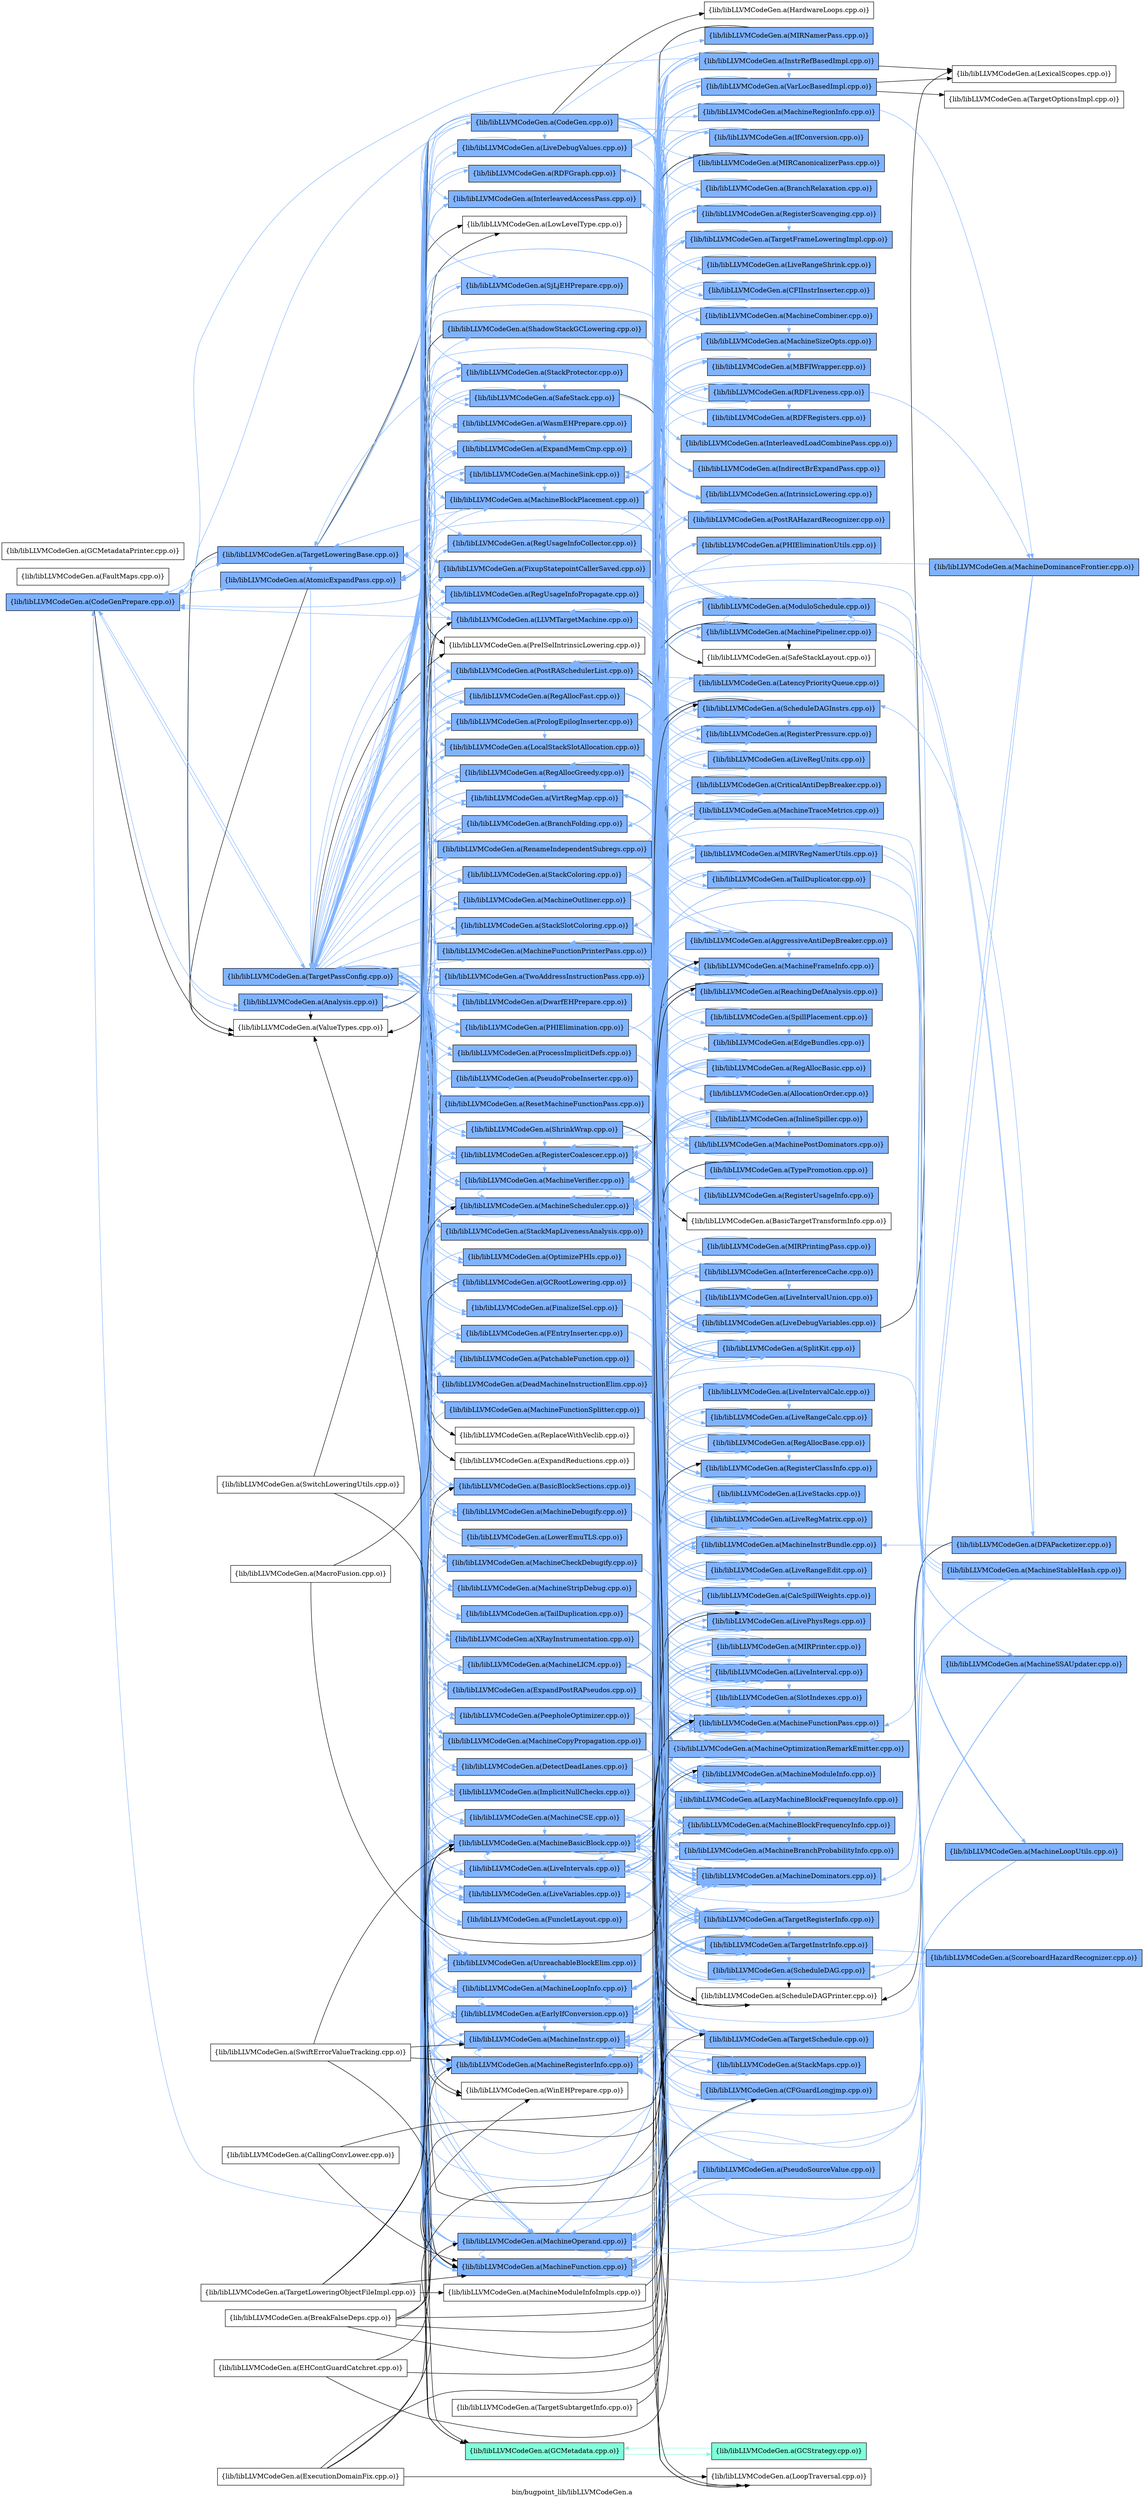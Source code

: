 digraph "bin/bugpoint_lib/libLLVMCodeGen.a" {
	label="bin/bugpoint_lib/libLLVMCodeGen.a";
	rankdir=LR;
	{ rank=same; Node0x55fc1bd82fb8;  }
	{ rank=same; Node0x55fc1bd7e918; Node0x55fc1bd80998; Node0x55fc1bd8ff88; Node0x55fc1bd82dd8; Node0x55fc1bd8bfc8;  }
	{ rank=same; Node0x55fc1bd92d28; Node0x55fc1bd92a58; Node0x55fc1bd7ba88; Node0x55fc1bd84f48; Node0x55fc1bd9b7e8; Node0x55fc1bd7a728; Node0x55fc1bd94998; Node0x55fc1bd94268; Node0x55fc1bd98b88; Node0x55fc1bd82838; Node0x55fc1bd8b528; Node0x55fc1bd83c38; Node0x55fc1bd9bab8; Node0x55fc1bd7a1d8; Node0x55fc1bd93368; Node0x55fc1bd95d48; Node0x55fc1bd96838; Node0x55fc1bd97878; Node0x55fc1bd88288; Node0x55fc1bd8aad8; Node0x55fc1bd8f178; Node0x55fc1bd834b8; Node0x55fc1bd7c0c8; Node0x55fc1bd7e0f8; Node0x55fc1bd7aae8; Node0x55fc1bd79f08; Node0x55fc1bd7be98; Node0x55fc1bd7b6c8; Node0x55fc1bd9a208; Node0x55fc1bd9c6e8; Node0x55fc1bd9b928; Node0x55fc1bd93228; Node0x55fc1bd75cc8; Node0x55fc1bd769e8; Node0x55fc1bd9a028; Node0x55fc1bd9a7f8; Node0x55fc1bd9c238; Node0x55fc1bd9b5b8; Node0x55fc1bd9bd88; Node0x55fc1bd7e788; Node0x55fc1bd7d428; Node0x55fc1bd7a688; Node0x55fc1bd7a8b8; Node0x55fc1bd7a138; Node0x55fc1bd7b9e8; Node0x55fc1bd822e8; Node0x55fc1bd813e8; Node0x55fc1bd8fdf8; Node0x55fc1bd92648; Node0x55fc1bd94808; Node0x55fc1bd93ef8; Node0x55fc1bd9a6b8; Node0x55fc1bd9c648; Node0x55fc1bd9b748; Node0x55fc1bd98868; Node0x55fc1bd97b98; Node0x55fc1bd9bba8; Node0x55fc1bd89bd8; Node0x55fc1bd88f58; Node0x55fc1bd88be8; Node0x55fc1bd8a808; Node0x55fc1bd8a3f8; Node0x55fc1bd8c108; Node0x55fc1bd8be38; Node0x55fc1bd8b1b8; Node0x55fc1bd8d378; Node0x55fc1bd90708; Node0x55fc1bd90348; Node0x55fc1bd91e78; Node0x55fc1bd91c48; Node0x55fc1bd8ffd8; Node0x55fc1bd8ed68; Node0x55fc1bd7bc68; Node0x55fc1bd7b088; Node0x55fc1bd7ca78; Node0x55fc1bd7d3d8; Node0x55fc1bd7c758;  }
	{ rank=same; Node0x55fc1bd84458; Node0x55fc1bd984a8; Node0x55fc1bd836e8; Node0x55fc1bd7bd58; Node0x55fc1bd92558; Node0x55fc1bd8e868; Node0x55fc1bd91dd8; Node0x55fc1bd80bc8; Node0x55fc1bd93a98; Node0x55fc1bd96d38; Node0x55fc1bd82608; Node0x55fc1bd984f8; Node0x55fc1bd964c8; Node0x55fc1bd99a88; Node0x55fc1bd81b68; Node0x55fc1bd7a4a8; Node0x55fc1bd93d18; Node0x55fc1bd97508; Node0x55fc1bd8e318; Node0x55fc1bd98cc8; Node0x55fc1bd99c68; Node0x55fc1bd80538; Node0x55fc1bd87428; Node0x55fc1bd86c58; Node0x55fc1bd89958; Node0x55fc1bd88c88; Node0x55fc1bd955c8; Node0x55fc1bd86668; Node0x55fc1bd8e688; Node0x55fc1bd85678; Node0x55fc1bd8a4e8; Node0x55fc1bd8d058; Node0x55fc1bd75d68; Node0x55fc1bd7d0b8; Node0x55fc1bd7c988; Node0x55fc1bd95078; Node0x55fc1bd95d98; Node0x55fc1bd85d08; Node0x55fc1bd7d9c8; Node0x55fc1bd7a598; Node0x55fc1bd82b08; Node0x55fc1bd99d58; Node0x55fc1bd98d68; Node0x55fc1bd9bb08; Node0x55fc1bd9a078; Node0x55fc1bd9b1f8; Node0x55fc1bd87388; Node0x55fc1bd92968; Node0x55fc1bd94128; Node0x55fc1bd963d8; Node0x55fc1bd95bb8; Node0x55fc1bd74b98; Node0x55fc1bd75818; Node0x55fc1bd76498; Node0x55fc1bd81f78; Node0x55fc1bd817f8; Node0x55fc1bd8cfb8; Node0x55fc1bd8c838; Node0x55fc1bd99a38; Node0x55fc1bd81348; Node0x55fc1bd9ad98; Node0x55fc1bd7b448; Node0x55fc1bd815c8; Node0x55fc1bd8b5c8; Node0x55fc1bd8f1c8; Node0x55fc1bd8fb78; Node0x55fc1bd8eb88; Node0x55fc1bd91928; Node0x55fc1bd9be28; Node0x55fc1bd98318; Node0x55fc1bd8fc18; Node0x55fc1bd7bb28; Node0x55fc1bd8b8e8; Node0x55fc1bd91428; Node0x55fc1bd94218; Node0x55fc1bd9ae88; Node0x55fc1bd9b978; Node0x55fc1bd9c008; Node0x55fc1bd7e2d8; Node0x55fc1bd7d658;  }
	{ rank=same; Node0x55fc1bd82fb8;  }
	{ rank=same; Node0x55fc1bd7e918; Node0x55fc1bd80998; Node0x55fc1bd8ff88; Node0x55fc1bd82dd8; Node0x55fc1bd8bfc8;  }
	{ rank=same; Node0x55fc1bd92d28; Node0x55fc1bd92a58; Node0x55fc1bd7ba88; Node0x55fc1bd84f48; Node0x55fc1bd9b7e8; Node0x55fc1bd7a728; Node0x55fc1bd94998; Node0x55fc1bd94268; Node0x55fc1bd98b88; Node0x55fc1bd82838; Node0x55fc1bd8b528; Node0x55fc1bd83c38; Node0x55fc1bd9bab8; Node0x55fc1bd7a1d8; Node0x55fc1bd93368; Node0x55fc1bd95d48; Node0x55fc1bd96838; Node0x55fc1bd97878; Node0x55fc1bd88288; Node0x55fc1bd8aad8; Node0x55fc1bd8f178; Node0x55fc1bd834b8; Node0x55fc1bd7c0c8; Node0x55fc1bd7e0f8; Node0x55fc1bd7aae8; Node0x55fc1bd79f08; Node0x55fc1bd7be98; Node0x55fc1bd7b6c8; Node0x55fc1bd9a208; Node0x55fc1bd9c6e8; Node0x55fc1bd9b928; Node0x55fc1bd93228; Node0x55fc1bd75cc8; Node0x55fc1bd769e8; Node0x55fc1bd9a028; Node0x55fc1bd9a7f8; Node0x55fc1bd9c238; Node0x55fc1bd9b5b8; Node0x55fc1bd9bd88; Node0x55fc1bd7e788; Node0x55fc1bd7d428; Node0x55fc1bd7a688; Node0x55fc1bd7a8b8; Node0x55fc1bd7a138; Node0x55fc1bd7b9e8; Node0x55fc1bd822e8; Node0x55fc1bd813e8; Node0x55fc1bd8fdf8; Node0x55fc1bd92648; Node0x55fc1bd94808; Node0x55fc1bd93ef8; Node0x55fc1bd9a6b8; Node0x55fc1bd9c648; Node0x55fc1bd9b748; Node0x55fc1bd98868; Node0x55fc1bd97b98; Node0x55fc1bd9bba8; Node0x55fc1bd89bd8; Node0x55fc1bd88f58; Node0x55fc1bd88be8; Node0x55fc1bd8a808; Node0x55fc1bd8a3f8; Node0x55fc1bd8c108; Node0x55fc1bd8be38; Node0x55fc1bd8b1b8; Node0x55fc1bd8d378; Node0x55fc1bd90708; Node0x55fc1bd90348; Node0x55fc1bd91e78; Node0x55fc1bd91c48; Node0x55fc1bd8ffd8; Node0x55fc1bd8ed68; Node0x55fc1bd7bc68; Node0x55fc1bd7b088; Node0x55fc1bd7ca78; Node0x55fc1bd7d3d8; Node0x55fc1bd7c758;  }
	{ rank=same; Node0x55fc1bd84458; Node0x55fc1bd984a8; Node0x55fc1bd836e8; Node0x55fc1bd7bd58; Node0x55fc1bd92558; Node0x55fc1bd8e868; Node0x55fc1bd91dd8; Node0x55fc1bd80bc8; Node0x55fc1bd93a98; Node0x55fc1bd96d38; Node0x55fc1bd82608; Node0x55fc1bd984f8; Node0x55fc1bd964c8; Node0x55fc1bd99a88; Node0x55fc1bd81b68; Node0x55fc1bd7a4a8; Node0x55fc1bd93d18; Node0x55fc1bd97508; Node0x55fc1bd8e318; Node0x55fc1bd98cc8; Node0x55fc1bd99c68; Node0x55fc1bd80538; Node0x55fc1bd87428; Node0x55fc1bd86c58; Node0x55fc1bd89958; Node0x55fc1bd88c88; Node0x55fc1bd955c8; Node0x55fc1bd86668; Node0x55fc1bd8e688; Node0x55fc1bd85678; Node0x55fc1bd8a4e8; Node0x55fc1bd8d058; Node0x55fc1bd75d68; Node0x55fc1bd7d0b8; Node0x55fc1bd7c988; Node0x55fc1bd95078; Node0x55fc1bd95d98; Node0x55fc1bd85d08; Node0x55fc1bd7d9c8; Node0x55fc1bd7a598; Node0x55fc1bd82b08; Node0x55fc1bd99d58; Node0x55fc1bd98d68; Node0x55fc1bd9bb08; Node0x55fc1bd9a078; Node0x55fc1bd9b1f8; Node0x55fc1bd87388; Node0x55fc1bd92968; Node0x55fc1bd94128; Node0x55fc1bd963d8; Node0x55fc1bd95bb8; Node0x55fc1bd74b98; Node0x55fc1bd75818; Node0x55fc1bd76498; Node0x55fc1bd81f78; Node0x55fc1bd817f8; Node0x55fc1bd8cfb8; Node0x55fc1bd8c838; Node0x55fc1bd99a38; Node0x55fc1bd81348; Node0x55fc1bd9ad98; Node0x55fc1bd7b448; Node0x55fc1bd815c8; Node0x55fc1bd8b5c8; Node0x55fc1bd8f1c8; Node0x55fc1bd8fb78; Node0x55fc1bd8eb88; Node0x55fc1bd91928; Node0x55fc1bd9be28; Node0x55fc1bd98318; Node0x55fc1bd8fc18; Node0x55fc1bd7bb28; Node0x55fc1bd8b8e8; Node0x55fc1bd91428; Node0x55fc1bd94218; Node0x55fc1bd9ae88; Node0x55fc1bd9b978; Node0x55fc1bd9c008; Node0x55fc1bd7e2d8; Node0x55fc1bd7d658;  }

	Node0x55fc1bd82fb8 [shape=record,shape=box,group=2,style=filled,fillcolor="0.600000 0.5 1",label="{lib/libLLVMCodeGen.a(CodeGenPrepare.cpp.o)}"];
	Node0x55fc1bd82fb8 -> Node0x55fc1bd7e918[color="0.600000 0.5 1"];
	Node0x55fc1bd82fb8 -> Node0x55fc1bd80998[color="0.600000 0.5 1"];
	Node0x55fc1bd82fb8 -> Node0x55fc1bd8ff88[color="0.600000 0.5 1"];
	Node0x55fc1bd82fb8 -> Node0x55fc1bd82dd8[color="0.600000 0.5 1"];
	Node0x55fc1bd82fb8 -> Node0x55fc1bd8bfc8;
	Node0x55fc1bd8b528 [shape=record,shape=box,group=2,style=filled,fillcolor="0.600000 0.5 1",label="{lib/libLLVMCodeGen.a(ExpandMemCmp.cpp.o)}"];
	Node0x55fc1bd8b528 -> Node0x55fc1bd80998[color="0.600000 0.5 1"];
	Node0x55fc1bd8b528 -> Node0x55fc1bd82dd8[color="0.600000 0.5 1"];
	Node0x55fc1bd8cfb8 [shape=record,shape=box,group=0,label="{lib/libLLVMCodeGen.a(HardwareLoops.cpp.o)}"];
	Node0x55fc1bd8aad8 [shape=record,shape=box,group=2,style=filled,fillcolor="0.600000 0.5 1",label="{lib/libLLVMCodeGen.a(SafeStack.cpp.o)}"];
	Node0x55fc1bd8aad8 -> Node0x55fc1bd80998[color="0.600000 0.5 1"];
	Node0x55fc1bd8aad8 -> Node0x55fc1bd82fb8[color="0.600000 0.5 1"];
	Node0x55fc1bd8aad8 -> Node0x55fc1bd85678[color="0.600000 0.5 1"];
	Node0x55fc1bd8aad8 -> Node0x55fc1bd8a4e8;
	Node0x55fc1bd8aad8 -> Node0x55fc1bd82dd8[color="0.600000 0.5 1"];
	Node0x55fc1bd8d648 [shape=record,shape=box,group=0,label="{lib/libLLVMCodeGen.a(FaultMaps.cpp.o)}"];
	Node0x55fc1bd7a728 [shape=record,shape=box,group=2,style=filled,fillcolor="0.600000 0.5 1",label="{lib/libLLVMCodeGen.a(MachineFunction.cpp.o)}"];
	Node0x55fc1bd7a728 -> Node0x55fc1bd92a58[color="0.600000 0.5 1"];
	Node0x55fc1bd7a728 -> Node0x55fc1bd82608[color="0.600000 0.5 1"];
	Node0x55fc1bd7a728 -> Node0x55fc1bd7ba88[color="0.600000 0.5 1"];
	Node0x55fc1bd7a728 -> Node0x55fc1bd93a98[color="0.600000 0.5 1"];
	Node0x55fc1bd7a728 -> Node0x55fc1bd94998[color="0.600000 0.5 1"];
	Node0x55fc1bd7a728 -> Node0x55fc1bd94268[color="0.600000 0.5 1"];
	Node0x55fc1bd7a728 -> Node0x55fc1bd984f8[color="0.600000 0.5 1"];
	Node0x55fc1bd7a728 -> Node0x55fc1bd8e868[color="0.600000 0.5 1"];
	Node0x55fc1bd7a728 -> Node0x55fc1bd7ca78;
	Node0x55fc1bd7a4a8 [shape=record,shape=box,group=2,style=filled,fillcolor="0.600000 0.5 1",label="{lib/libLLVMCodeGen.a(MachineFunctionPass.cpp.o)}"];
	Node0x55fc1bd7a4a8 -> Node0x55fc1bd7a1d8[color="0.600000 0.5 1"];
	Node0x55fc1bd7a4a8 -> Node0x55fc1bd93a98[color="0.600000 0.5 1"];
	Node0x55fc1bd7a4a8 -> Node0x55fc1bd93d18[color="0.600000 0.5 1"];
	Node0x55fc1bd7ba88 [shape=record,shape=box,group=2,style=filled,fillcolor="0.600000 0.5 1",label="{lib/libLLVMCodeGen.a(MachineInstr.cpp.o)}"];
	Node0x55fc1bd7ba88 -> Node0x55fc1bd92a58[color="0.600000 0.5 1"];
	Node0x55fc1bd7ba88 -> Node0x55fc1bd7a728[color="0.600000 0.5 1"];
	Node0x55fc1bd7ba88 -> Node0x55fc1bd94998[color="0.600000 0.5 1"];
	Node0x55fc1bd7ba88 -> Node0x55fc1bd94268[color="0.600000 0.5 1"];
	Node0x55fc1bd7ba88 -> Node0x55fc1bd91dd8[color="0.600000 0.5 1"];
	Node0x55fc1bd7ba88 -> Node0x55fc1bd8e868[color="0.600000 0.5 1"];
	Node0x55fc1bd92e18 [shape=record,shape=box,group=0,label="{lib/libLLVMCodeGen.a(MachineModuleInfoImpls.cpp.o)}"];
	Node0x55fc1bd92e18 -> Node0x55fc1bd93a98;
	Node0x55fc1bd91dd8 [shape=record,shape=box,group=2,style=filled,fillcolor="0.600000 0.5 1",label="{lib/libLLVMCodeGen.a(StackMaps.cpp.o)}"];
	Node0x55fc1bd91dd8 -> Node0x55fc1bd7a728[color="0.600000 0.5 1"];
	Node0x55fc1bd91dd8 -> Node0x55fc1bd7ba88[color="0.600000 0.5 1"];
	Node0x55fc1bd91dd8 -> Node0x55fc1bd8e868[color="0.600000 0.5 1"];
	Node0x55fc1bd92a58 [shape=record,shape=box,group=2,style=filled,fillcolor="0.600000 0.5 1",label="{lib/libLLVMCodeGen.a(MachineBasicBlock.cpp.o)}"];
	Node0x55fc1bd92a58 -> Node0x55fc1bd83c38[color="0.600000 0.5 1"];
	Node0x55fc1bd92a58 -> Node0x55fc1bd84458[color="0.600000 0.5 1"];
	Node0x55fc1bd92a58 -> Node0x55fc1bd984a8[color="0.600000 0.5 1"];
	Node0x55fc1bd92a58 -> Node0x55fc1bd9bab8[color="0.600000 0.5 1"];
	Node0x55fc1bd92a58 -> Node0x55fc1bd836e8[color="0.600000 0.5 1"];
	Node0x55fc1bd92a58 -> Node0x55fc1bd7a728[color="0.600000 0.5 1"];
	Node0x55fc1bd92a58 -> Node0x55fc1bd7bd58[color="0.600000 0.5 1"];
	Node0x55fc1bd92a58 -> Node0x55fc1bd7ba88[color="0.600000 0.5 1"];
	Node0x55fc1bd92a58 -> Node0x55fc1bd93368[color="0.600000 0.5 1"];
	Node0x55fc1bd92a58 -> Node0x55fc1bd94268[color="0.600000 0.5 1"];
	Node0x55fc1bd92a58 -> Node0x55fc1bd92558[color="0.600000 0.5 1"];
	Node0x55fc1bd92a58 -> Node0x55fc1bd8e868[color="0.600000 0.5 1"];
	Node0x55fc1bd94268 [shape=record,shape=box,group=2,style=filled,fillcolor="0.600000 0.5 1",label="{lib/libLLVMCodeGen.a(MachineRegisterInfo.cpp.o)}"];
	Node0x55fc1bd94268 -> Node0x55fc1bd92a58[color="0.600000 0.5 1"];
	Node0x55fc1bd94268 -> Node0x55fc1bd7a728[color="0.600000 0.5 1"];
	Node0x55fc1bd94268 -> Node0x55fc1bd7ba88[color="0.600000 0.5 1"];
	Node0x55fc1bd94268 -> Node0x55fc1bd94998[color="0.600000 0.5 1"];
	Node0x55fc1bd94268 -> Node0x55fc1bd8e868[color="0.600000 0.5 1"];
	Node0x55fc1bd9a078 [shape=record,shape=box,group=2,style=filled,fillcolor="0.600000 0.5 1",label="{lib/libLLVMCodeGen.a(LiveRegMatrix.cpp.o)}"];
	Node0x55fc1bd9a078 -> Node0x55fc1bd83c38[color="0.600000 0.5 1"];
	Node0x55fc1bd9a078 -> Node0x55fc1bd84458[color="0.600000 0.5 1"];
	Node0x55fc1bd9a078 -> Node0x55fc1bd9b1f8[color="0.600000 0.5 1"];
	Node0x55fc1bd9a078 -> Node0x55fc1bd7a4a8[color="0.600000 0.5 1"];
	Node0x55fc1bd9a078 -> Node0x55fc1bd7bc68[color="0.600000 0.5 1"];
	Node0x55fc1bd94998 [shape=record,shape=box,group=2,style=filled,fillcolor="0.600000 0.5 1",label="{lib/libLLVMCodeGen.a(MachineOperand.cpp.o)}"];
	Node0x55fc1bd94998 -> Node0x55fc1bd92a58[color="0.600000 0.5 1"];
	Node0x55fc1bd94998 -> Node0x55fc1bd7a728[color="0.600000 0.5 1"];
	Node0x55fc1bd94998 -> Node0x55fc1bd94268[color="0.600000 0.5 1"];
	Node0x55fc1bd94998 -> Node0x55fc1bd964c8[color="0.600000 0.5 1"];
	Node0x55fc1bd94998 -> Node0x55fc1bd984f8[color="0.600000 0.5 1"];
	Node0x55fc1bd94998 -> Node0x55fc1bd8e868[color="0.600000 0.5 1"];
	Node0x55fc1bd8e868 [shape=record,shape=box,group=2,style=filled,fillcolor="0.600000 0.5 1",label="{lib/libLLVMCodeGen.a(TargetRegisterInfo.cpp.o)}"];
	Node0x55fc1bd8e868 -> Node0x55fc1bd92a58[color="0.600000 0.5 1"];
	Node0x55fc1bd8e868 -> Node0x55fc1bd7ba88[color="0.600000 0.5 1"];
	Node0x55fc1bd8e868 -> Node0x55fc1bd94268[color="0.600000 0.5 1"];
	Node0x55fc1bd8e868 -> Node0x55fc1bd8e688[color="0.600000 0.5 1"];
	Node0x55fc1bd81d48 [shape=record,shape=box,group=0,label="{lib/libLLVMCodeGen.a(CallingConvLower.cpp.o)}"];
	Node0x55fc1bd81d48 -> Node0x55fc1bd82608;
	Node0x55fc1bd81d48 -> Node0x55fc1bd7a728;
	Node0x55fc1bd85678 [shape=record,shape=box,group=2,style=filled,fillcolor="0.600000 0.5 1",label="{lib/libLLVMCodeGen.a(IntrinsicLowering.cpp.o)}"];
	Node0x55fc1bd85678 -> Node0x55fc1bd80998[color="0.600000 0.5 1"];
	Node0x55fc1bd82608 [shape=record,shape=box,group=2,style=filled,fillcolor="0.600000 0.5 1",label="{lib/libLLVMCodeGen.a(MachineFrameInfo.cpp.o)}"];
	Node0x55fc1bd82608 -> Node0x55fc1bd94268[color="0.600000 0.5 1"];
	Node0x55fc1bd8ff88 [shape=record,shape=box,group=2,style=filled,fillcolor="0.600000 0.5 1",label="{lib/libLLVMCodeGen.a(TargetLoweringBase.cpp.o)}"];
	Node0x55fc1bd8ff88 -> Node0x55fc1bd7e918[color="0.600000 0.5 1"];
	Node0x55fc1bd8ff88 -> Node0x55fc1bd80998[color="0.600000 0.5 1"];
	Node0x55fc1bd8ff88 -> Node0x55fc1bd82fb8[color="0.600000 0.5 1"];
	Node0x55fc1bd8ff88 -> Node0x55fc1bd84f48[color="0.600000 0.5 1"];
	Node0x55fc1bd8ff88 -> Node0x55fc1bd9b7e8[color="0.600000 0.5 1"];
	Node0x55fc1bd8ff88 -> Node0x55fc1bd92d28;
	Node0x55fc1bd8ff88 -> Node0x55fc1bd92a58[color="0.600000 0.5 1"];
	Node0x55fc1bd8ff88 -> Node0x55fc1bd7a728[color="0.600000 0.5 1"];
	Node0x55fc1bd8ff88 -> Node0x55fc1bd7ba88[color="0.600000 0.5 1"];
	Node0x55fc1bd8ff88 -> Node0x55fc1bd94998[color="0.600000 0.5 1"];
	Node0x55fc1bd8ff88 -> Node0x55fc1bd94268[color="0.600000 0.5 1"];
	Node0x55fc1bd8ff88 -> Node0x55fc1bd98b88[color="0.600000 0.5 1"];
	Node0x55fc1bd8ff88 -> Node0x55fc1bd8bfc8;
	Node0x55fc1bd8bfc8 [shape=record,shape=box,group=0,label="{lib/libLLVMCodeGen.a(ValueTypes.cpp.o)}"];
	Node0x55fc1bd984a8 [shape=record,shape=box,group=2,style=filled,fillcolor="0.600000 0.5 1",label="{lib/libLLVMCodeGen.a(LivePhysRegs.cpp.o)}"];
	Node0x55fc1bd984a8 -> Node0x55fc1bd82838[color="0.600000 0.5 1"];
	Node0x55fc1bd984a8 -> Node0x55fc1bd92a58[color="0.600000 0.5 1"];
	Node0x55fc1bd984a8 -> Node0x55fc1bd7ba88[color="0.600000 0.5 1"];
	Node0x55fc1bd984a8 -> Node0x55fc1bd94268[color="0.600000 0.5 1"];
	Node0x55fc1bd984a8 -> Node0x55fc1bd8e868[color="0.600000 0.5 1"];
	Node0x55fc1bd9bab8 [shape=record,shape=box,group=2,style=filled,fillcolor="0.600000 0.5 1",label="{lib/libLLVMCodeGen.a(LiveVariables.cpp.o)}"];
	Node0x55fc1bd9bab8 -> Node0x55fc1bd92a58[color="0.600000 0.5 1"];
	Node0x55fc1bd9bab8 -> Node0x55fc1bd7a4a8[color="0.600000 0.5 1"];
	Node0x55fc1bd9bab8 -> Node0x55fc1bd7ba88[color="0.600000 0.5 1"];
	Node0x55fc1bd9bab8 -> Node0x55fc1bd94268[color="0.600000 0.5 1"];
	Node0x55fc1bd9bab8 -> Node0x55fc1bd8ed68[color="0.600000 0.5 1"];
	Node0x55fc1bd836e8 [shape=record,shape=box,group=2,style=filled,fillcolor="0.600000 0.5 1",label="{lib/libLLVMCodeGen.a(MachineDominators.cpp.o)}"];
	Node0x55fc1bd836e8 -> Node0x55fc1bd82838[color="0.600000 0.5 1"];
	Node0x55fc1bd836e8 -> Node0x55fc1bd85d08[color="0.600000 0.5 1"];
	Node0x55fc1bd836e8 -> Node0x55fc1bd92a58[color="0.600000 0.5 1"];
	Node0x55fc1bd836e8 -> Node0x55fc1bd7a4a8[color="0.600000 0.5 1"];
	Node0x55fc1bd8e688 [shape=record,shape=box,group=2,style=filled,fillcolor="0.600000 0.5 1",label="{lib/libLLVMCodeGen.a(TargetInstrInfo.cpp.o)}"];
	Node0x55fc1bd8e688 -> Node0x55fc1bd92a58[color="0.600000 0.5 1"];
	Node0x55fc1bd8e688 -> Node0x55fc1bd7a728[color="0.600000 0.5 1"];
	Node0x55fc1bd8e688 -> Node0x55fc1bd7ba88[color="0.600000 0.5 1"];
	Node0x55fc1bd8e688 -> Node0x55fc1bd94998[color="0.600000 0.5 1"];
	Node0x55fc1bd8e688 -> Node0x55fc1bd94268[color="0.600000 0.5 1"];
	Node0x55fc1bd8e688 -> Node0x55fc1bd89958[color="0.600000 0.5 1"];
	Node0x55fc1bd8e688 -> Node0x55fc1bd91dd8[color="0.600000 0.5 1"];
	Node0x55fc1bd8e688 -> Node0x55fc1bd8deb8[color="0.600000 0.5 1"];
	Node0x55fc1bd8e688 -> Node0x55fc1bd8e318[color="0.600000 0.5 1"];
	Node0x55fc1bd91428 [shape=record,shape=box,group=2,style=filled,fillcolor="0.600000 0.5 1",label="{lib/libLLVMCodeGen.a(TargetFrameLoweringImpl.cpp.o)}"];
	Node0x55fc1bd91428 -> Node0x55fc1bd817f8[color="0.600000 0.5 1"];
	Node0x55fc1bd91428 -> Node0x55fc1bd82608[color="0.600000 0.5 1"];
	Node0x55fc1bd91428 -> Node0x55fc1bd94268[color="0.600000 0.5 1"];
	Node0x55fc1bd825b8 [shape=record,shape=box,group=0,label="{lib/libLLVMCodeGen.a(TargetOptionsImpl.cpp.o)}"];
	Node0x55fc1bd8e098 [shape=record,shape=box,group=0,label="{lib/libLLVMCodeGen.a(TargetSubtargetInfo.cpp.o)}"];
	Node0x55fc1bd8e098 -> Node0x55fc1bd8e318;
	Node0x55fc1bd7e918 [shape=record,shape=box,group=2,style=filled,fillcolor="0.600000 0.5 1",label="{lib/libLLVMCodeGen.a(Analysis.cpp.o)}"];
	Node0x55fc1bd7e918 -> Node0x55fc1bd92d28;
	Node0x55fc1bd7e918 -> Node0x55fc1bd92a58[color="0.600000 0.5 1"];
	Node0x55fc1bd7e918 -> Node0x55fc1bd7ba88[color="0.600000 0.5 1"];
	Node0x55fc1bd7e918 -> Node0x55fc1bd8bfc8;
	Node0x55fc1bd92d28 [shape=record,shape=box,group=0,label="{lib/libLLVMCodeGen.a(LowLevelType.cpp.o)}"];
	Node0x55fc1bd974b8 [shape=record,shape=box,group=0,label="{lib/libLLVMCodeGen.a(MacroFusion.cpp.o)}"];
	Node0x55fc1bd974b8 -> Node0x55fc1bd95d48;
	Node0x55fc1bd974b8 -> Node0x55fc1bd88c88;
	Node0x55fc1bd80998 [shape=record,shape=box,group=2,style=filled,fillcolor="0.600000 0.5 1",label="{lib/libLLVMCodeGen.a(AtomicExpandPass.cpp.o)}"];
	Node0x55fc1bd80998 -> Node0x55fc1bd82dd8[color="0.600000 0.5 1"];
	Node0x55fc1bd80998 -> Node0x55fc1bd8bfc8;
	Node0x55fc1bd80bc8 [shape=record,shape=box,group=0,label="{lib/libLLVMCodeGen.a(BasicTargetTransformInfo.cpp.o)}"];
	Node0x55fc1bd7fd68 [shape=record,shape=box,group=0,label="{lib/libLLVMCodeGen.a(BreakFalseDeps.cpp.o)}"];
	Node0x55fc1bd7fd68 -> Node0x55fc1bd984a8;
	Node0x55fc1bd7fd68 -> Node0x55fc1bd7a4a8;
	Node0x55fc1bd7fd68 -> Node0x55fc1bd94998;
	Node0x55fc1bd7fd68 -> Node0x55fc1bd99d58;
	Node0x55fc1bd7fd68 -> Node0x55fc1bd87428;
	Node0x55fc1bd81f78 [shape=record,shape=box,group=2,style=filled,fillcolor="0.600000 0.5 1",label="{lib/libLLVMCodeGen.a(CFGuardLongjmp.cpp.o)}"];
	Node0x55fc1bd81f78 -> Node0x55fc1bd7a728[color="0.600000 0.5 1"];
	Node0x55fc1bd81f78 -> Node0x55fc1bd7a4a8[color="0.600000 0.5 1"];
	Node0x55fc1bd81f78 -> Node0x55fc1bd7ba88[color="0.600000 0.5 1"];
	Node0x55fc1bd817f8 [shape=record,shape=box,group=2,style=filled,fillcolor="0.600000 0.5 1",label="{lib/libLLVMCodeGen.a(CFIInstrInserter.cpp.o)}"];
	Node0x55fc1bd817f8 -> Node0x55fc1bd92a58[color="0.600000 0.5 1"];
	Node0x55fc1bd817f8 -> Node0x55fc1bd7a728[color="0.600000 0.5 1"];
	Node0x55fc1bd817f8 -> Node0x55fc1bd7a4a8[color="0.600000 0.5 1"];
	Node0x55fc1bd817f8 -> Node0x55fc1bd7ba88[color="0.600000 0.5 1"];
	Node0x55fc1bd82838 [shape=record,shape=box,group=2,style=filled,fillcolor="0.600000 0.5 1",label="{lib/libLLVMCodeGen.a(EarlyIfConversion.cpp.o)}"];
	Node0x55fc1bd82838 -> Node0x55fc1bd92a58[color="0.600000 0.5 1"];
	Node0x55fc1bd82838 -> Node0x55fc1bd81b68[color="0.600000 0.5 1"];
	Node0x55fc1bd82838 -> Node0x55fc1bd836e8[color="0.600000 0.5 1"];
	Node0x55fc1bd82838 -> Node0x55fc1bd7a4a8[color="0.600000 0.5 1"];
	Node0x55fc1bd82838 -> Node0x55fc1bd7ba88[color="0.600000 0.5 1"];
	Node0x55fc1bd82838 -> Node0x55fc1bd93368[color="0.600000 0.5 1"];
	Node0x55fc1bd82838 -> Node0x55fc1bd94998[color="0.600000 0.5 1"];
	Node0x55fc1bd82838 -> Node0x55fc1bd93d18[color="0.600000 0.5 1"];
	Node0x55fc1bd82838 -> Node0x55fc1bd94268[color="0.600000 0.5 1"];
	Node0x55fc1bd82838 -> Node0x55fc1bd97508[color="0.600000 0.5 1"];
	Node0x55fc1bd82838 -> Node0x55fc1bd8e318[color="0.600000 0.5 1"];
	Node0x55fc1bd89d68 [shape=record,shape=box,group=0,label="{lib/libLLVMCodeGen.a(EHContGuardCatchret.cpp.o)}"];
	Node0x55fc1bd89d68 -> Node0x55fc1bd81f78;
	Node0x55fc1bd89d68 -> Node0x55fc1bd92a58;
	Node0x55fc1bd89d68 -> Node0x55fc1bd7a4a8;
	Node0x55fc1bd8bd48 [shape=record,shape=box,group=0,label="{lib/libLLVMCodeGen.a(ExecutionDomainFix.cpp.o)}"];
	Node0x55fc1bd8bd48 -> Node0x55fc1bd9c008;
	Node0x55fc1bd8bd48 -> Node0x55fc1bd7a4a8;
	Node0x55fc1bd8bd48 -> Node0x55fc1bd94268;
	Node0x55fc1bd8bd48 -> Node0x55fc1bd99d58;
	Node0x55fc1bd8c838 [shape=record,shape=box,group=2,style=filled,fillcolor="0.600000 0.5 1",label="{lib/libLLVMCodeGen.a(IndirectBrExpandPass.cpp.o)}"];
	Node0x55fc1bd8c838 -> Node0x55fc1bd82dd8[color="0.600000 0.5 1"];
	Node0x55fc1bd84f48 [shape=record,shape=box,group=2,style=filled,fillcolor="0.600000 0.5 1",label="{lib/libLLVMCodeGen.a(InterleavedAccessPass.cpp.o)}"];
	Node0x55fc1bd84f48 -> Node0x55fc1bd82dd8[color="0.600000 0.5 1"];
	Node0x55fc1bd99a38 [shape=record,shape=box,group=2,style=filled,fillcolor="0.600000 0.5 1",label="{lib/libLLVMCodeGen.a(LiveRangeShrink.cpp.o)}"];
	Node0x55fc1bd99a38 -> Node0x55fc1bd92a58[color="0.600000 0.5 1"];
	Node0x55fc1bd99a38 -> Node0x55fc1bd7a4a8[color="0.600000 0.5 1"];
	Node0x55fc1bd99a38 -> Node0x55fc1bd7ba88[color="0.600000 0.5 1"];
	Node0x55fc1bd99a38 -> Node0x55fc1bd94268[color="0.600000 0.5 1"];
	Node0x55fc1bd9b7e8 [shape=record,shape=box,group=2,style=filled,fillcolor="0.600000 0.5 1",label="{lib/libLLVMCodeGen.a(LLVMTargetMachine.cpp.o)}"];
	Node0x55fc1bd9b7e8 -> Node0x55fc1bd80bc8;
	Node0x55fc1bd9b7e8 -> Node0x55fc1bd82fb8[color="0.600000 0.5 1"];
	Node0x55fc1bd9b7e8 -> Node0x55fc1bd93a98[color="0.600000 0.5 1"];
	Node0x55fc1bd9b7e8 -> Node0x55fc1bd96d38[color="0.600000 0.5 1"];
	Node0x55fc1bd9b7e8 -> Node0x55fc1bd8ff88[color="0.600000 0.5 1"];
	Node0x55fc1bd9b7e8 -> Node0x55fc1bd82dd8[color="0.600000 0.5 1"];
	Node0x55fc1bd9b7e8 -> Node0x55fc1bd8bfc8;
	Node0x55fc1bd81348 [shape=record,shape=box,group=2,style=filled,fillcolor="0.600000 0.5 1",label="{lib/libLLVMCodeGen.a(MachineCombiner.cpp.o)}"];
	Node0x55fc1bd81348 -> Node0x55fc1bd85d08[color="0.600000 0.5 1"];
	Node0x55fc1bd81348 -> Node0x55fc1bd92a58[color="0.600000 0.5 1"];
	Node0x55fc1bd81348 -> Node0x55fc1bd836e8[color="0.600000 0.5 1"];
	Node0x55fc1bd81348 -> Node0x55fc1bd7a728[color="0.600000 0.5 1"];
	Node0x55fc1bd81348 -> Node0x55fc1bd7a4a8[color="0.600000 0.5 1"];
	Node0x55fc1bd81348 -> Node0x55fc1bd7ba88[color="0.600000 0.5 1"];
	Node0x55fc1bd81348 -> Node0x55fc1bd93368[color="0.600000 0.5 1"];
	Node0x55fc1bd81348 -> Node0x55fc1bd94268[color="0.600000 0.5 1"];
	Node0x55fc1bd81348 -> Node0x55fc1bd95078[color="0.600000 0.5 1"];
	Node0x55fc1bd81348 -> Node0x55fc1bd97508[color="0.600000 0.5 1"];
	Node0x55fc1bd81348 -> Node0x55fc1bd87428[color="0.600000 0.5 1"];
	Node0x55fc1bd81348 -> Node0x55fc1bd8e318[color="0.600000 0.5 1"];
	Node0x55fc1bd95d48 [shape=record,shape=box,group=2,style=filled,fillcolor="0.600000 0.5 1",label="{lib/libLLVMCodeGen.a(MachineScheduler.cpp.o)}"];
	Node0x55fc1bd95d48 -> Node0x55fc1bd83c38[color="0.600000 0.5 1"];
	Node0x55fc1bd95d48 -> Node0x55fc1bd84458[color="0.600000 0.5 1"];
	Node0x55fc1bd95d48 -> Node0x55fc1bd92a58[color="0.600000 0.5 1"];
	Node0x55fc1bd95d48 -> Node0x55fc1bd836e8[color="0.600000 0.5 1"];
	Node0x55fc1bd95d48 -> Node0x55fc1bd7a728[color="0.600000 0.5 1"];
	Node0x55fc1bd95d48 -> Node0x55fc1bd7a4a8[color="0.600000 0.5 1"];
	Node0x55fc1bd95d48 -> Node0x55fc1bd7ba88[color="0.600000 0.5 1"];
	Node0x55fc1bd95d48 -> Node0x55fc1bd93368[color="0.600000 0.5 1"];
	Node0x55fc1bd95d48 -> Node0x55fc1bd96838[color="0.600000 0.5 1"];
	Node0x55fc1bd95d48 -> Node0x55fc1bd87428[color="0.600000 0.5 1"];
	Node0x55fc1bd95d48 -> Node0x55fc1bd86c58[color="0.600000 0.5 1"];
	Node0x55fc1bd95d48 -> Node0x55fc1bd89958[color="0.600000 0.5 1"];
	Node0x55fc1bd95d48 -> Node0x55fc1bd88c88[color="0.600000 0.5 1"];
	Node0x55fc1bd95d48 -> Node0x55fc1bd92558[color="0.600000 0.5 1"];
	Node0x55fc1bd95d48 -> Node0x55fc1bd82dd8[color="0.600000 0.5 1"];
	Node0x55fc1bd95d48 -> Node0x55fc1bd8e318[color="0.600000 0.5 1"];
	Node0x55fc1bd97878 [shape=record,shape=box,group=2,style=filled,fillcolor="0.600000 0.5 1",label="{lib/libLLVMCodeGen.a(PseudoProbeInserter.cpp.o)}"];
	Node0x55fc1bd97878 -> Node0x55fc1bd92a58[color="0.600000 0.5 1"];
	Node0x55fc1bd97878 -> Node0x55fc1bd7a728[color="0.600000 0.5 1"];
	Node0x55fc1bd97878 -> Node0x55fc1bd7a4a8[color="0.600000 0.5 1"];
	Node0x55fc1bd97878 -> Node0x55fc1bd7ba88[color="0.600000 0.5 1"];
	Node0x55fc1bd97878 -> Node0x55fc1bd82dd8[color="0.600000 0.5 1"];
	Node0x55fc1bd99d58 [shape=record,shape=box,group=2,style=filled,fillcolor="0.600000 0.5 1",label="{lib/libLLVMCodeGen.a(ReachingDefAnalysis.cpp.o)}"];
	Node0x55fc1bd99d58 -> Node0x55fc1bd82838[color="0.600000 0.5 1"];
	Node0x55fc1bd99d58 -> Node0x55fc1bd984a8[color="0.600000 0.5 1"];
	Node0x55fc1bd99d58 -> Node0x55fc1bd9c008;
	Node0x55fc1bd99d58 -> Node0x55fc1bd92a58[color="0.600000 0.5 1"];
	Node0x55fc1bd99d58 -> Node0x55fc1bd7a4a8[color="0.600000 0.5 1"];
	Node0x55fc1bd99d58 -> Node0x55fc1bd7ba88[color="0.600000 0.5 1"];
	Node0x55fc1bd8fad8 [shape=record,shape=box,group=0,label="{lib/libLLVMCodeGen.a(TargetLoweringObjectFileImpl.cpp.o)}"];
	Node0x55fc1bd8fad8 -> Node0x55fc1bd92a58;
	Node0x55fc1bd8fad8 -> Node0x55fc1bd7a728;
	Node0x55fc1bd8fad8 -> Node0x55fc1bd92e18;
	Node0x55fc1bd8fad8 -> Node0x55fc1bd8f178;
	Node0x55fc1bd82dd8 [shape=record,shape=box,group=2,style=filled,fillcolor="0.600000 0.5 1",label="{lib/libLLVMCodeGen.a(TargetPassConfig.cpp.o)}"];
	Node0x55fc1bd82dd8 -> Node0x55fc1bd82fb8[color="0.600000 0.5 1"];
	Node0x55fc1bd82dd8 -> Node0x55fc1bd82838[color="0.600000 0.5 1"];
	Node0x55fc1bd82dd8 -> Node0x55fc1bd8b528[color="0.600000 0.5 1"];
	Node0x55fc1bd82dd8 -> Node0x55fc1bd83c38[color="0.600000 0.5 1"];
	Node0x55fc1bd82dd8 -> Node0x55fc1bd9bab8[color="0.600000 0.5 1"];
	Node0x55fc1bd82dd8 -> Node0x55fc1bd7a1d8[color="0.600000 0.5 1"];
	Node0x55fc1bd82dd8 -> Node0x55fc1bd93368[color="0.600000 0.5 1"];
	Node0x55fc1bd82dd8 -> Node0x55fc1bd95d48[color="0.600000 0.5 1"];
	Node0x55fc1bd82dd8 -> Node0x55fc1bd96838[color="0.600000 0.5 1"];
	Node0x55fc1bd82dd8 -> Node0x55fc1bd97878[color="0.600000 0.5 1"];
	Node0x55fc1bd82dd8 -> Node0x55fc1bd88288[color="0.600000 0.5 1"];
	Node0x55fc1bd82dd8 -> Node0x55fc1bd8aad8[color="0.600000 0.5 1"];
	Node0x55fc1bd82dd8 -> Node0x55fc1bd8f178[color="0.600000 0.5 1"];
	Node0x55fc1bd82dd8 -> Node0x55fc1bd834b8[color="0.600000 0.5 1"];
	Node0x55fc1bd82dd8 -> Node0x55fc1bd7c0c8[color="0.600000 0.5 1"];
	Node0x55fc1bd82dd8 -> Node0x55fc1bd7e0f8[color="0.600000 0.5 1"];
	Node0x55fc1bd82dd8 -> Node0x55fc1bd7aae8[color="0.600000 0.5 1"];
	Node0x55fc1bd82dd8 -> Node0x55fc1bd79f08[color="0.600000 0.5 1"];
	Node0x55fc1bd82dd8 -> Node0x55fc1bd7be98[color="0.600000 0.5 1"];
	Node0x55fc1bd82dd8 -> Node0x55fc1bd7b6c8[color="0.600000 0.5 1"];
	Node0x55fc1bd82dd8 -> Node0x55fc1bd9a208[color="0.600000 0.5 1"];
	Node0x55fc1bd82dd8 -> Node0x55fc1bd9c6e8[color="0.600000 0.5 1"];
	Node0x55fc1bd82dd8 -> Node0x55fc1bd9b928[color="0.600000 0.5 1"];
	Node0x55fc1bd82dd8 -> Node0x55fc1bd93228[color="0.600000 0.5 1"];
	Node0x55fc1bd82dd8 -> Node0x55fc1bd75cc8[color="0.600000 0.5 1"];
	Node0x55fc1bd82dd8 -> Node0x55fc1bd769e8[color="0.600000 0.5 1"];
	Node0x55fc1bd82dd8 -> Node0x55fc1bd9a028[color="0.600000 0.5 1"];
	Node0x55fc1bd82dd8 -> Node0x55fc1bd9a7f8[color="0.600000 0.5 1"];
	Node0x55fc1bd82dd8 -> Node0x55fc1bd9c238[color="0.600000 0.5 1"];
	Node0x55fc1bd82dd8 -> Node0x55fc1bd9b5b8[color="0.600000 0.5 1"];
	Node0x55fc1bd82dd8 -> Node0x55fc1bd9bd88[color="0.600000 0.5 1"];
	Node0x55fc1bd82dd8 -> Node0x55fc1bd7e788[color="0.600000 0.5 1"];
	Node0x55fc1bd82dd8 -> Node0x55fc1bd7d428[color="0.600000 0.5 1"];
	Node0x55fc1bd82dd8 -> Node0x55fc1bd7a688[color="0.600000 0.5 1"];
	Node0x55fc1bd82dd8 -> Node0x55fc1bd7a8b8[color="0.600000 0.5 1"];
	Node0x55fc1bd82dd8 -> Node0x55fc1bd7a138[color="0.600000 0.5 1"];
	Node0x55fc1bd82dd8 -> Node0x55fc1bd7b9e8;
	Node0x55fc1bd82dd8 -> Node0x55fc1bd822e8[color="0.600000 0.5 1"];
	Node0x55fc1bd82dd8 -> Node0x55fc1bd813e8[color="0.600000 0.5 1"];
	Node0x55fc1bd82dd8 -> Node0x55fc1bd8fdf8[color="0.600000 0.5 1"];
	Node0x55fc1bd82dd8 -> Node0x55fc1bd92648[color="0.600000 0.5 1"];
	Node0x55fc1bd82dd8 -> Node0x55fc1bd94808[color="0.600000 0.5 1"];
	Node0x55fc1bd82dd8 -> Node0x55fc1bd93ef8[color="0.600000 0.5 1"];
	Node0x55fc1bd82dd8 -> Node0x55fc1bd9a6b8[color="0.600000 0.5 1"];
	Node0x55fc1bd82dd8 -> Node0x55fc1bd9c648[color="0.600000 0.5 1"];
	Node0x55fc1bd82dd8 -> Node0x55fc1bd9b748;
	Node0x55fc1bd82dd8 -> Node0x55fc1bd98868[color="0.600000 0.5 1"];
	Node0x55fc1bd82dd8 -> Node0x55fc1bd97b98[color="0.600000 0.5 1"];
	Node0x55fc1bd82dd8 -> Node0x55fc1bd9bba8[color="0.600000 0.5 1"];
	Node0x55fc1bd82dd8 -> Node0x55fc1bd89bd8[color="0.600000 0.5 1"];
	Node0x55fc1bd82dd8 -> Node0x55fc1bd88f58[color="0.600000 0.5 1"];
	Node0x55fc1bd82dd8 -> Node0x55fc1bd88be8[color="0.600000 0.5 1"];
	Node0x55fc1bd82dd8 -> Node0x55fc1bd8a808[color="0.600000 0.5 1"];
	Node0x55fc1bd82dd8 -> Node0x55fc1bd8a3f8[color="0.600000 0.5 1"];
	Node0x55fc1bd82dd8 -> Node0x55fc1bd8c108[color="0.600000 0.5 1"];
	Node0x55fc1bd82dd8 -> Node0x55fc1bd8be38[color="0.600000 0.5 1"];
	Node0x55fc1bd82dd8 -> Node0x55fc1bd8b1b8[color="0.600000 0.5 1"];
	Node0x55fc1bd82dd8 -> Node0x55fc1bd8d378;
	Node0x55fc1bd82dd8 -> Node0x55fc1bd90708;
	Node0x55fc1bd82dd8 -> Node0x55fc1bd90348[color="0.600000 0.5 1"];
	Node0x55fc1bd82dd8 -> Node0x55fc1bd91e78[color="0.600000 0.5 1"];
	Node0x55fc1bd82dd8 -> Node0x55fc1bd91c48[color="0.600000 0.5 1"];
	Node0x55fc1bd82dd8 -> Node0x55fc1bd8ffd8[color="0.600000 0.5 1"];
	Node0x55fc1bd82dd8 -> Node0x55fc1bd8ed68[color="0.600000 0.5 1"];
	Node0x55fc1bd82dd8 -> Node0x55fc1bd7bc68[color="0.600000 0.5 1"];
	Node0x55fc1bd82dd8 -> Node0x55fc1bd7b088[color="0.600000 0.5 1"];
	Node0x55fc1bd82dd8 -> Node0x55fc1bd7ca78;
	Node0x55fc1bd82dd8 -> Node0x55fc1bd7d3d8[color="0.600000 0.5 1"];
	Node0x55fc1bd82dd8 -> Node0x55fc1bd7c758[color="0.600000 0.5 1"];
	Node0x55fc1bd93a98 [shape=record,shape=box,group=2,style=filled,fillcolor="0.600000 0.5 1",label="{lib/libLLVMCodeGen.a(MachineModuleInfo.cpp.o)}"];
	Node0x55fc1bd93a98 -> Node0x55fc1bd81f78[color="0.600000 0.5 1"];
	Node0x55fc1bd93a98 -> Node0x55fc1bd9b7e8[color="0.600000 0.5 1"];
	Node0x55fc1bd93a98 -> Node0x55fc1bd7a728[color="0.600000 0.5 1"];
	Node0x55fc1bd93368 [shape=record,shape=box,group=2,style=filled,fillcolor="0.600000 0.5 1",label="{lib/libLLVMCodeGen.a(MachineLoopInfo.cpp.o)}"];
	Node0x55fc1bd93368 -> Node0x55fc1bd82838[color="0.600000 0.5 1"];
	Node0x55fc1bd93368 -> Node0x55fc1bd92a58[color="0.600000 0.5 1"];
	Node0x55fc1bd93368 -> Node0x55fc1bd836e8[color="0.600000 0.5 1"];
	Node0x55fc1bd93368 -> Node0x55fc1bd7a4a8[color="0.600000 0.5 1"];
	Node0x55fc1bd93368 -> Node0x55fc1bd7ba88[color="0.600000 0.5 1"];
	Node0x55fc1bd93368 -> Node0x55fc1bd94268[color="0.600000 0.5 1"];
	Node0x55fc1bd82b08 [shape=record,shape=box,group=2,style=filled,fillcolor="0.600000 0.5 1",label="{lib/libLLVMCodeGen.a(EdgeBundles.cpp.o)}"];
	Node0x55fc1bd82b08 -> Node0x55fc1bd92a58[color="0.600000 0.5 1"];
	Node0x55fc1bd82b08 -> Node0x55fc1bd7a4a8[color="0.600000 0.5 1"];
	Node0x55fc1bd81708 [shape=record,shape=box,group=2,style=filled,fillcolor="0.600000 0.5 1",label="{lib/libLLVMCodeGen.a(MachineDominanceFrontier.cpp.o)}"];
	Node0x55fc1bd81708 -> Node0x55fc1bd92a58[color="0.600000 0.5 1"];
	Node0x55fc1bd81708 -> Node0x55fc1bd836e8[color="0.600000 0.5 1"];
	Node0x55fc1bd81708 -> Node0x55fc1bd7a4a8[color="0.600000 0.5 1"];
	Node0x55fc1bd98b88 [shape=record,shape=box,group=2,style=filled,fillcolor="0.600000 0.5 1",label="{lib/libLLVMCodeGen.a(RDFGraph.cpp.o)}"];
	Node0x55fc1bd98b88 -> Node0x55fc1bd84458[color="0.600000 0.5 1"];
	Node0x55fc1bd98b88 -> Node0x55fc1bd92a58[color="0.600000 0.5 1"];
	Node0x55fc1bd98b88 -> Node0x55fc1bd836e8[color="0.600000 0.5 1"];
	Node0x55fc1bd98b88 -> Node0x55fc1bd7a728[color="0.600000 0.5 1"];
	Node0x55fc1bd98b88 -> Node0x55fc1bd7ba88[color="0.600000 0.5 1"];
	Node0x55fc1bd98b88 -> Node0x55fc1bd99a88[color="0.600000 0.5 1"];
	Node0x55fc1bd98d68 [shape=record,shape=box,group=2,style=filled,fillcolor="0.600000 0.5 1",label="{lib/libLLVMCodeGen.a(RDFLiveness.cpp.o)}"];
	Node0x55fc1bd98d68 -> Node0x55fc1bd92a58[color="0.600000 0.5 1"];
	Node0x55fc1bd98d68 -> Node0x55fc1bd81708[color="0.600000 0.5 1"];
	Node0x55fc1bd98d68 -> Node0x55fc1bd836e8[color="0.600000 0.5 1"];
	Node0x55fc1bd98d68 -> Node0x55fc1bd7ba88[color="0.600000 0.5 1"];
	Node0x55fc1bd98d68 -> Node0x55fc1bd98b88[color="0.600000 0.5 1"];
	Node0x55fc1bd98d68 -> Node0x55fc1bd99a88[color="0.600000 0.5 1"];
	Node0x55fc1bd98d68 -> Node0x55fc1bd8e868[color="0.600000 0.5 1"];
	Node0x55fc1bd99a88 [shape=record,shape=box,group=2,style=filled,fillcolor="0.600000 0.5 1",label="{lib/libLLVMCodeGen.a(RDFRegisters.cpp.o)}"];
	Node0x55fc1bd99a88 -> Node0x55fc1bd8e868[color="0.600000 0.5 1"];
	Node0x55fc1bd83c38 [shape=record,shape=box,group=2,style=filled,fillcolor="0.600000 0.5 1",label="{lib/libLLVMCodeGen.a(LiveIntervals.cpp.o)}"];
	Node0x55fc1bd83c38 -> Node0x55fc1bd84458[color="0.600000 0.5 1"];
	Node0x55fc1bd83c38 -> Node0x55fc1bd98cc8[color="0.600000 0.5 1"];
	Node0x55fc1bd83c38 -> Node0x55fc1bd99c68[color="0.600000 0.5 1"];
	Node0x55fc1bd83c38 -> Node0x55fc1bd9bab8[color="0.600000 0.5 1"];
	Node0x55fc1bd83c38 -> Node0x55fc1bd92a58[color="0.600000 0.5 1"];
	Node0x55fc1bd83c38 -> Node0x55fc1bd80538[color="0.600000 0.5 1"];
	Node0x55fc1bd83c38 -> Node0x55fc1bd836e8[color="0.600000 0.5 1"];
	Node0x55fc1bd83c38 -> Node0x55fc1bd7a728[color="0.600000 0.5 1"];
	Node0x55fc1bd83c38 -> Node0x55fc1bd7a4a8[color="0.600000 0.5 1"];
	Node0x55fc1bd83c38 -> Node0x55fc1bd7ba88[color="0.600000 0.5 1"];
	Node0x55fc1bd83c38 -> Node0x55fc1bd93368[color="0.600000 0.5 1"];
	Node0x55fc1bd83c38 -> Node0x55fc1bd94268[color="0.600000 0.5 1"];
	Node0x55fc1bd83c38 -> Node0x55fc1bd92558[color="0.600000 0.5 1"];
	Node0x55fc1bd83c38 -> Node0x55fc1bd91dd8[color="0.600000 0.5 1"];
	Node0x55fc1bd83c38 -> Node0x55fc1bd8e868[color="0.600000 0.5 1"];
	Node0x55fc1bd92558 [shape=record,shape=box,group=2,style=filled,fillcolor="0.600000 0.5 1",label="{lib/libLLVMCodeGen.a(SlotIndexes.cpp.o)}"];
	Node0x55fc1bd92558 -> Node0x55fc1bd92a58[color="0.600000 0.5 1"];
	Node0x55fc1bd92558 -> Node0x55fc1bd7a4a8[color="0.600000 0.5 1"];
	Node0x55fc1bd7bc68 [shape=record,shape=box,group=2,style=filled,fillcolor="0.600000 0.5 1",label="{lib/libLLVMCodeGen.a(VirtRegMap.cpp.o)}"];
	Node0x55fc1bd7bc68 -> Node0x55fc1bd83c38[color="0.600000 0.5 1"];
	Node0x55fc1bd7bc68 -> Node0x55fc1bd84458[color="0.600000 0.5 1"];
	Node0x55fc1bd7bc68 -> Node0x55fc1bd92a58[color="0.600000 0.5 1"];
	Node0x55fc1bd7bc68 -> Node0x55fc1bd82608[color="0.600000 0.5 1"];
	Node0x55fc1bd7bc68 -> Node0x55fc1bd7a4a8[color="0.600000 0.5 1"];
	Node0x55fc1bd7bc68 -> Node0x55fc1bd7ba88[color="0.600000 0.5 1"];
	Node0x55fc1bd7bc68 -> Node0x55fc1bd94998[color="0.600000 0.5 1"];
	Node0x55fc1bd7bc68 -> Node0x55fc1bd94268[color="0.600000 0.5 1"];
	Node0x55fc1bd7bc68 -> Node0x55fc1bd955c8[color="0.600000 0.5 1"];
	Node0x55fc1bd7bc68 -> Node0x55fc1bd92558[color="0.600000 0.5 1"];
	Node0x55fc1bd7bc68 -> Node0x55fc1bd92968[color="0.600000 0.5 1"];
	Node0x55fc1bd7bc68 -> Node0x55fc1bd8e868[color="0.600000 0.5 1"];
	Node0x55fc1bd957f8 [shape=record,shape=box,group=2,style=filled,fillcolor="0.600000 0.5 1",label="{lib/libLLVMCodeGen.a(MachineSSAUpdater.cpp.o)}"];
	Node0x55fc1bd957f8 -> Node0x55fc1bd92a58[color="0.600000 0.5 1"];
	Node0x55fc1bd957f8 -> Node0x55fc1bd7a728[color="0.600000 0.5 1"];
	Node0x55fc1bd957f8 -> Node0x55fc1bd7ba88[color="0.600000 0.5 1"];
	Node0x55fc1bd957f8 -> Node0x55fc1bd94998[color="0.600000 0.5 1"];
	Node0x55fc1bd957f8 -> Node0x55fc1bd94268[color="0.600000 0.5 1"];
	Node0x55fc1bd85d08 [shape=record,shape=box,group=2,style=filled,fillcolor="0.600000 0.5 1",label="{lib/libLLVMCodeGen.a(LazyMachineBlockFrequencyInfo.cpp.o)}"];
	Node0x55fc1bd85d08 -> Node0x55fc1bd80538[color="0.600000 0.5 1"];
	Node0x55fc1bd85d08 -> Node0x55fc1bd81b68[color="0.600000 0.5 1"];
	Node0x55fc1bd85d08 -> Node0x55fc1bd836e8[color="0.600000 0.5 1"];
	Node0x55fc1bd85d08 -> Node0x55fc1bd7a4a8[color="0.600000 0.5 1"];
	Node0x55fc1bd85d08 -> Node0x55fc1bd93368[color="0.600000 0.5 1"];
	Node0x55fc1bd95078 [shape=record,shape=box,group=2,style=filled,fillcolor="0.600000 0.5 1",label="{lib/libLLVMCodeGen.a(MachineSizeOpts.cpp.o)}"];
	Node0x55fc1bd95078 -> Node0x55fc1bd80538[color="0.600000 0.5 1"];
	Node0x55fc1bd95078 -> Node0x55fc1bd95d98[color="0.600000 0.5 1"];
	Node0x55fc1bd8e318 [shape=record,shape=box,group=2,style=filled,fillcolor="0.600000 0.5 1",label="{lib/libLLVMCodeGen.a(TargetSchedule.cpp.o)}"];
	Node0x55fc1bd8e318 -> Node0x55fc1bd7ba88[color="0.600000 0.5 1"];
	Node0x55fc1bd8e318 -> Node0x55fc1bd8e688[color="0.600000 0.5 1"];
	Node0x55fc1bd7ca78 [shape=record,shape=box,group=0,label="{lib/libLLVMCodeGen.a(WinEHPrepare.cpp.o)}"];
	Node0x55fc1bd87428 [shape=record,shape=box,group=2,style=filled,fillcolor="0.600000 0.5 1",label="{lib/libLLVMCodeGen.a(RegisterClassInfo.cpp.o)}"];
	Node0x55fc1bd87428 -> Node0x55fc1bd94268[color="0.600000 0.5 1"];
	Node0x55fc1bd81b68 [shape=record,shape=box,group=2,style=filled,fillcolor="0.600000 0.5 1",label="{lib/libLLVMCodeGen.a(MachineBranchProbabilityInfo.cpp.o)}"];
	Node0x55fc1bd81b68 -> Node0x55fc1bd92a58[color="0.600000 0.5 1"];
	Node0x55fc1bd93d18 [shape=record,shape=box,group=2,style=filled,fillcolor="0.600000 0.5 1",label="{lib/libLLVMCodeGen.a(MachineOptimizationRemarkEmitter.cpp.o)}"];
	Node0x55fc1bd93d18 -> Node0x55fc1bd85d08[color="0.600000 0.5 1"];
	Node0x55fc1bd93d18 -> Node0x55fc1bd80538[color="0.600000 0.5 1"];
	Node0x55fc1bd93d18 -> Node0x55fc1bd7a4a8[color="0.600000 0.5 1"];
	Node0x55fc1bd93d18 -> Node0x55fc1bd7ba88[color="0.600000 0.5 1"];
	Node0x55fc1bd97508 [shape=record,shape=box,group=2,style=filled,fillcolor="0.600000 0.5 1",label="{lib/libLLVMCodeGen.a(MachineTraceMetrics.cpp.o)}"];
	Node0x55fc1bd97508 -> Node0x55fc1bd82838[color="0.600000 0.5 1"];
	Node0x55fc1bd97508 -> Node0x55fc1bd92a58[color="0.600000 0.5 1"];
	Node0x55fc1bd97508 -> Node0x55fc1bd80538[color="0.600000 0.5 1"];
	Node0x55fc1bd97508 -> Node0x55fc1bd81b68[color="0.600000 0.5 1"];
	Node0x55fc1bd97508 -> Node0x55fc1bd7a4a8[color="0.600000 0.5 1"];
	Node0x55fc1bd97508 -> Node0x55fc1bd7ba88[color="0.600000 0.5 1"];
	Node0x55fc1bd97508 -> Node0x55fc1bd93368[color="0.600000 0.5 1"];
	Node0x55fc1bd97508 -> Node0x55fc1bd94268[color="0.600000 0.5 1"];
	Node0x55fc1bd97508 -> Node0x55fc1bd8e318[color="0.600000 0.5 1"];
	Node0x55fc1bd9c008 [shape=record,shape=box,group=0,label="{lib/libLLVMCodeGen.a(LoopTraversal.cpp.o)}"];
	Node0x55fc1bd80538 [shape=record,shape=box,group=2,style=filled,fillcolor="0.600000 0.5 1",label="{lib/libLLVMCodeGen.a(MachineBlockFrequencyInfo.cpp.o)}"];
	Node0x55fc1bd80538 -> Node0x55fc1bd92a58[color="0.600000 0.5 1"];
	Node0x55fc1bd80538 -> Node0x55fc1bd81b68[color="0.600000 0.5 1"];
	Node0x55fc1bd80538 -> Node0x55fc1bd7a728[color="0.600000 0.5 1"];
	Node0x55fc1bd80538 -> Node0x55fc1bd7a4a8[color="0.600000 0.5 1"];
	Node0x55fc1bd80538 -> Node0x55fc1bd93368[color="0.600000 0.5 1"];
	Node0x55fc1bd84458 [shape=record,shape=box,group=2,style=filled,fillcolor="0.600000 0.5 1",label="{lib/libLLVMCodeGen.a(LiveInterval.cpp.o)}"];
	Node0x55fc1bd84458 -> Node0x55fc1bd83c38[color="0.600000 0.5 1"];
	Node0x55fc1bd84458 -> Node0x55fc1bd94998[color="0.600000 0.5 1"];
	Node0x55fc1bd84458 -> Node0x55fc1bd94268[color="0.600000 0.5 1"];
	Node0x55fc1bd84458 -> Node0x55fc1bd88288[color="0.600000 0.5 1"];
	Node0x55fc1bd84458 -> Node0x55fc1bd92558[color="0.600000 0.5 1"];
	Node0x55fc1bd84458 -> Node0x55fc1bd8e868[color="0.600000 0.5 1"];
	Node0x55fc1bd98cc8 [shape=record,shape=box,group=2,style=filled,fillcolor="0.600000 0.5 1",label="{lib/libLLVMCodeGen.a(LiveRangeCalc.cpp.o)}"];
	Node0x55fc1bd98cc8 -> Node0x55fc1bd84458[color="0.600000 0.5 1"];
	Node0x55fc1bd98cc8 -> Node0x55fc1bd836e8[color="0.600000 0.5 1"];
	Node0x55fc1bd99c68 [shape=record,shape=box,group=2,style=filled,fillcolor="0.600000 0.5 1",label="{lib/libLLVMCodeGen.a(LiveIntervalCalc.cpp.o)}"];
	Node0x55fc1bd99c68 -> Node0x55fc1bd84458[color="0.600000 0.5 1"];
	Node0x55fc1bd99c68 -> Node0x55fc1bd98cc8[color="0.600000 0.5 1"];
	Node0x55fc1bd99c68 -> Node0x55fc1bd7ba88[color="0.600000 0.5 1"];
	Node0x55fc1bd99c68 -> Node0x55fc1bd94268[color="0.600000 0.5 1"];
	Node0x55fc1bd88288 [shape=record,shape=box,group=2,style=filled,fillcolor="0.600000 0.5 1",label="{lib/libLLVMCodeGen.a(RegisterCoalescer.cpp.o)}"];
	Node0x55fc1bd88288 -> Node0x55fc1bd83c38[color="0.600000 0.5 1"];
	Node0x55fc1bd88288 -> Node0x55fc1bd84458[color="0.600000 0.5 1"];
	Node0x55fc1bd88288 -> Node0x55fc1bd92a58[color="0.600000 0.5 1"];
	Node0x55fc1bd88288 -> Node0x55fc1bd836e8[color="0.600000 0.5 1"];
	Node0x55fc1bd88288 -> Node0x55fc1bd7a728[color="0.600000 0.5 1"];
	Node0x55fc1bd88288 -> Node0x55fc1bd7a4a8[color="0.600000 0.5 1"];
	Node0x55fc1bd88288 -> Node0x55fc1bd7ba88[color="0.600000 0.5 1"];
	Node0x55fc1bd88288 -> Node0x55fc1bd93368[color="0.600000 0.5 1"];
	Node0x55fc1bd88288 -> Node0x55fc1bd94998[color="0.600000 0.5 1"];
	Node0x55fc1bd88288 -> Node0x55fc1bd94268[color="0.600000 0.5 1"];
	Node0x55fc1bd88288 -> Node0x55fc1bd95d48[color="0.600000 0.5 1"];
	Node0x55fc1bd88288 -> Node0x55fc1bd96838[color="0.600000 0.5 1"];
	Node0x55fc1bd88288 -> Node0x55fc1bd87428[color="0.600000 0.5 1"];
	Node0x55fc1bd88288 -> Node0x55fc1bd86668[color="0.600000 0.5 1"];
	Node0x55fc1bd88288 -> Node0x55fc1bd92558[color="0.600000 0.5 1"];
	Node0x55fc1bd88288 -> Node0x55fc1bd8e688[color="0.600000 0.5 1"];
	Node0x55fc1bd88288 -> Node0x55fc1bd8e868[color="0.600000 0.5 1"];
	Node0x55fc1bd9b1f8 [shape=record,shape=box,group=2,style=filled,fillcolor="0.600000 0.5 1",label="{lib/libLLVMCodeGen.a(LiveIntervalUnion.cpp.o)}"];
	Node0x55fc1bd9b1f8 -> Node0x55fc1bd9a078[color="0.600000 0.5 1"];
	Node0x55fc1bd9b1f8 -> Node0x55fc1bd92558[color="0.600000 0.5 1"];
	Node0x55fc1bd9b1f8 -> Node0x55fc1bd8e868[color="0.600000 0.5 1"];
	Node0x55fc1bd8ed68 [shape=record,shape=box,group=2,style=filled,fillcolor="0.600000 0.5 1",label="{lib/libLLVMCodeGen.a(UnreachableBlockElim.cpp.o)}"];
	Node0x55fc1bd8ed68 -> Node0x55fc1bd82838[color="0.600000 0.5 1"];
	Node0x55fc1bd8ed68 -> Node0x55fc1bd92a58[color="0.600000 0.5 1"];
	Node0x55fc1bd8ed68 -> Node0x55fc1bd836e8[color="0.600000 0.5 1"];
	Node0x55fc1bd8ed68 -> Node0x55fc1bd7a728[color="0.600000 0.5 1"];
	Node0x55fc1bd8ed68 -> Node0x55fc1bd7a4a8[color="0.600000 0.5 1"];
	Node0x55fc1bd8ed68 -> Node0x55fc1bd7ba88[color="0.600000 0.5 1"];
	Node0x55fc1bd8ed68 -> Node0x55fc1bd93368[color="0.600000 0.5 1"];
	Node0x55fc1bd8ed68 -> Node0x55fc1bd94998[color="0.600000 0.5 1"];
	Node0x55fc1bd8ed68 -> Node0x55fc1bd94268[color="0.600000 0.5 1"];
	Node0x55fc1bd96d38 [shape=record,shape=box,group=2,style=filled,fillcolor="0.600000 0.5 1",label="{lib/libLLVMCodeGen.a(MIRPrintingPass.cpp.o)}"];
	Node0x55fc1bd96d38 -> Node0x55fc1bd7a4a8[color="0.600000 0.5 1"];
	Node0x55fc1bd96d38 -> Node0x55fc1bd964c8[color="0.600000 0.5 1"];
	Node0x55fc1bd7bd58 [shape=record,shape=box,group=2,style=filled,fillcolor="0.600000 0.5 1",label="{lib/libLLVMCodeGen.a(MachineInstrBundle.cpp.o)}"];
	Node0x55fc1bd7bd58 -> Node0x55fc1bd92a58[color="0.600000 0.5 1"];
	Node0x55fc1bd7bd58 -> Node0x55fc1bd7a728[color="0.600000 0.5 1"];
	Node0x55fc1bd7bd58 -> Node0x55fc1bd7a4a8[color="0.600000 0.5 1"];
	Node0x55fc1bd7bd58 -> Node0x55fc1bd7ba88[color="0.600000 0.5 1"];
	Node0x55fc1bd984f8 [shape=record,shape=box,group=2,style=filled,fillcolor="0.600000 0.5 1",label="{lib/libLLVMCodeGen.a(PseudoSourceValue.cpp.o)}"];
	Node0x55fc1bd984f8 -> Node0x55fc1bd7a728[color="0.600000 0.5 1"];
	Node0x55fc1bd7a1d8 [shape=record,shape=box,group=2,style=filled,fillcolor="0.600000 0.5 1",label="{lib/libLLVMCodeGen.a(MachineFunctionPrinterPass.cpp.o)}"];
	Node0x55fc1bd7a1d8 -> Node0x55fc1bd7a728[color="0.600000 0.5 1"];
	Node0x55fc1bd7a1d8 -> Node0x55fc1bd7a4a8[color="0.600000 0.5 1"];
	Node0x55fc1bd7a1d8 -> Node0x55fc1bd92558[color="0.600000 0.5 1"];
	Node0x55fc1bd964c8 [shape=record,shape=box,group=2,style=filled,fillcolor="0.600000 0.5 1",label="{lib/libLLVMCodeGen.a(MIRPrinter.cpp.o)}"];
	Node0x55fc1bd964c8 -> Node0x55fc1bd84458[color="0.600000 0.5 1"];
	Node0x55fc1bd964c8 -> Node0x55fc1bd92a58[color="0.600000 0.5 1"];
	Node0x55fc1bd964c8 -> Node0x55fc1bd7a728[color="0.600000 0.5 1"];
	Node0x55fc1bd964c8 -> Node0x55fc1bd7ba88[color="0.600000 0.5 1"];
	Node0x55fc1bd964c8 -> Node0x55fc1bd94998[color="0.600000 0.5 1"];
	Node0x55fc1bd964c8 -> Node0x55fc1bd94268[color="0.600000 0.5 1"];
	Node0x55fc1bd964c8 -> Node0x55fc1bd96838[color="0.600000 0.5 1"];
	Node0x55fc1bd964c8 -> Node0x55fc1bd8e868[color="0.600000 0.5 1"];
	Node0x55fc1bd96838 [shape=record,shape=box,group=2,style=filled,fillcolor="0.600000 0.5 1",label="{lib/libLLVMCodeGen.a(MachineVerifier.cpp.o)}"];
	Node0x55fc1bd96838 -> Node0x55fc1bd83c38[color="0.600000 0.5 1"];
	Node0x55fc1bd96838 -> Node0x55fc1bd84458[color="0.600000 0.5 1"];
	Node0x55fc1bd96838 -> Node0x55fc1bd98cc8[color="0.600000 0.5 1"];
	Node0x55fc1bd96838 -> Node0x55fc1bd9bab8[color="0.600000 0.5 1"];
	Node0x55fc1bd96838 -> Node0x55fc1bd92a58[color="0.600000 0.5 1"];
	Node0x55fc1bd96838 -> Node0x55fc1bd80538[color="0.600000 0.5 1"];
	Node0x55fc1bd96838 -> Node0x55fc1bd82608[color="0.600000 0.5 1"];
	Node0x55fc1bd96838 -> Node0x55fc1bd7a728[color="0.600000 0.5 1"];
	Node0x55fc1bd96838 -> Node0x55fc1bd7a4a8[color="0.600000 0.5 1"];
	Node0x55fc1bd96838 -> Node0x55fc1bd7ba88[color="0.600000 0.5 1"];
	Node0x55fc1bd96838 -> Node0x55fc1bd94998[color="0.600000 0.5 1"];
	Node0x55fc1bd96838 -> Node0x55fc1bd94268[color="0.600000 0.5 1"];
	Node0x55fc1bd96838 -> Node0x55fc1bd95d48[color="0.600000 0.5 1"];
	Node0x55fc1bd96838 -> Node0x55fc1bd955c8[color="0.600000 0.5 1"];
	Node0x55fc1bd96838 -> Node0x55fc1bd92558[color="0.600000 0.5 1"];
	Node0x55fc1bd96838 -> Node0x55fc1bd91dd8[color="0.600000 0.5 1"];
	Node0x55fc1bd96838 -> Node0x55fc1bd8e868[color="0.600000 0.5 1"];
	Node0x55fc1bd86c58 [shape=record,shape=box,group=2,style=filled,fillcolor="0.600000 0.5 1",label="{lib/libLLVMCodeGen.a(RegisterPressure.cpp.o)}"];
	Node0x55fc1bd86c58 -> Node0x55fc1bd82838[color="0.600000 0.5 1"];
	Node0x55fc1bd86c58 -> Node0x55fc1bd83c38[color="0.600000 0.5 1"];
	Node0x55fc1bd86c58 -> Node0x55fc1bd84458[color="0.600000 0.5 1"];
	Node0x55fc1bd86c58 -> Node0x55fc1bd7ba88[color="0.600000 0.5 1"];
	Node0x55fc1bd86c58 -> Node0x55fc1bd94268[color="0.600000 0.5 1"];
	Node0x55fc1bd86c58 -> Node0x55fc1bd87428[color="0.600000 0.5 1"];
	Node0x55fc1bd89958 [shape=record,shape=box,group=2,style=filled,fillcolor="0.600000 0.5 1",label="{lib/libLLVMCodeGen.a(ScheduleDAG.cpp.o)}"];
	Node0x55fc1bd89958 -> Node0x55fc1bd95d48[color="0.600000 0.5 1"];
	Node0x55fc1bd89958 -> Node0x55fc1bd8d058;
	Node0x55fc1bd89958 -> Node0x55fc1bd8e868[color="0.600000 0.5 1"];
	Node0x55fc1bd88c88 [shape=record,shape=box,group=2,style=filled,fillcolor="0.600000 0.5 1",label="{lib/libLLVMCodeGen.a(ScheduleDAGInstrs.cpp.o)}"];
	Node0x55fc1bd88c88 -> Node0x55fc1bd82838[color="0.600000 0.5 1"];
	Node0x55fc1bd88c88 -> Node0x55fc1bd984a8[color="0.600000 0.5 1"];
	Node0x55fc1bd88c88 -> Node0x55fc1bd92a58[color="0.600000 0.5 1"];
	Node0x55fc1bd88c88 -> Node0x55fc1bd7a728[color="0.600000 0.5 1"];
	Node0x55fc1bd88c88 -> Node0x55fc1bd7ba88[color="0.600000 0.5 1"];
	Node0x55fc1bd88c88 -> Node0x55fc1bd94268[color="0.600000 0.5 1"];
	Node0x55fc1bd88c88 -> Node0x55fc1bd95d48[color="0.600000 0.5 1"];
	Node0x55fc1bd88c88 -> Node0x55fc1bd86c58[color="0.600000 0.5 1"];
	Node0x55fc1bd88c88 -> Node0x55fc1bd89958[color="0.600000 0.5 1"];
	Node0x55fc1bd88c88 -> Node0x55fc1bd8d058;
	Node0x55fc1bd88c88 -> Node0x55fc1bd8e318[color="0.600000 0.5 1"];
	Node0x55fc1bd95d98 [shape=record,shape=box,group=2,style=filled,fillcolor="0.600000 0.5 1",label="{lib/libLLVMCodeGen.a(MBFIWrapper.cpp.o)}"];
	Node0x55fc1bd95d98 -> Node0x55fc1bd80538[color="0.600000 0.5 1"];
	Node0x55fc1bd955c8 [shape=record,shape=box,group=2,style=filled,fillcolor="0.600000 0.5 1",label="{lib/libLLVMCodeGen.a(LiveStacks.cpp.o)}"];
	Node0x55fc1bd955c8 -> Node0x55fc1bd83c38[color="0.600000 0.5 1"];
	Node0x55fc1bd955c8 -> Node0x55fc1bd84458[color="0.600000 0.5 1"];
	Node0x55fc1bd955c8 -> Node0x55fc1bd7a4a8[color="0.600000 0.5 1"];
	Node0x55fc1bd955c8 -> Node0x55fc1bd92558[color="0.600000 0.5 1"];
	Node0x55fc1bd955c8 -> Node0x55fc1bd8e868[color="0.600000 0.5 1"];
	Node0x55fc1bd86668 [shape=record,shape=box,group=2,style=filled,fillcolor="0.600000 0.5 1",label="{lib/libLLVMCodeGen.a(LiveRangeEdit.cpp.o)}"];
	Node0x55fc1bd86668 -> Node0x55fc1bd83c38[color="0.600000 0.5 1"];
	Node0x55fc1bd86668 -> Node0x55fc1bd84458[color="0.600000 0.5 1"];
	Node0x55fc1bd86668 -> Node0x55fc1bd7a728[color="0.600000 0.5 1"];
	Node0x55fc1bd86668 -> Node0x55fc1bd7ba88[color="0.600000 0.5 1"];
	Node0x55fc1bd86668 -> Node0x55fc1bd94268[color="0.600000 0.5 1"];
	Node0x55fc1bd86668 -> Node0x55fc1bd88288[color="0.600000 0.5 1"];
	Node0x55fc1bd86668 -> Node0x55fc1bd87388[color="0.600000 0.5 1"];
	Node0x55fc1bd86668 -> Node0x55fc1bd92558[color="0.600000 0.5 1"];
	Node0x55fc1bd86668 -> Node0x55fc1bd8e688[color="0.600000 0.5 1"];
	Node0x55fc1bd86668 -> Node0x55fc1bd7bc68[color="0.600000 0.5 1"];
	Node0x55fc1bd87388 [shape=record,shape=box,group=2,style=filled,fillcolor="0.600000 0.5 1",label="{lib/libLLVMCodeGen.a(CalcSpillWeights.cpp.o)}"];
	Node0x55fc1bd87388 -> Node0x55fc1bd83c38[color="0.600000 0.5 1"];
	Node0x55fc1bd87388 -> Node0x55fc1bd84458[color="0.600000 0.5 1"];
	Node0x55fc1bd87388 -> Node0x55fc1bd92a58[color="0.600000 0.5 1"];
	Node0x55fc1bd87388 -> Node0x55fc1bd7ba88[color="0.600000 0.5 1"];
	Node0x55fc1bd87388 -> Node0x55fc1bd88288[color="0.600000 0.5 1"];
	Node0x55fc1bd87388 -> Node0x55fc1bd8e688[color="0.600000 0.5 1"];
	Node0x55fc1bd8a4e8 [shape=record,shape=box,group=0,label="{lib/libLLVMCodeGen.a(SafeStackLayout.cpp.o)}"];
	Node0x55fc1bd8d058 [shape=record,shape=box,group=0,label="{lib/libLLVMCodeGen.a(ScheduleDAGPrinter.cpp.o)}"];
	Node0x55fc1bd8deb8 [shape=record,shape=box,group=2,style=filled,fillcolor="0.600000 0.5 1",label="{lib/libLLVMCodeGen.a(ScoreboardHazardRecognizer.cpp.o)}"];
	Node0x55fc1bd8deb8 -> Node0x55fc1bd89958[color="0.600000 0.5 1"];
	Node0x55fc1bd8f178 [shape=record,shape=box,group=2,style=filled,fillcolor="0.600000 0.5 1",label="{lib/libLLVMCodeGen.a(BasicBlockSections.cpp.o)}"];
	Node0x55fc1bd8f178 -> Node0x55fc1bd92a58[color="0.600000 0.5 1"];
	Node0x55fc1bd8f178 -> Node0x55fc1bd7a728[color="0.600000 0.5 1"];
	Node0x55fc1bd8f178 -> Node0x55fc1bd7a4a8[color="0.600000 0.5 1"];
	Node0x55fc1bd834b8 [shape=record,shape=box,group=2,style=filled,fillcolor="0.600000 0.5 1",label="{lib/libLLVMCodeGen.a(PostRASchedulerList.cpp.o)}"];
	Node0x55fc1bd834b8 -> Node0x55fc1bd92a58[color="0.600000 0.5 1"];
	Node0x55fc1bd834b8 -> Node0x55fc1bd836e8[color="0.600000 0.5 1"];
	Node0x55fc1bd834b8 -> Node0x55fc1bd7a4a8[color="0.600000 0.5 1"];
	Node0x55fc1bd834b8 -> Node0x55fc1bd7ba88[color="0.600000 0.5 1"];
	Node0x55fc1bd834b8 -> Node0x55fc1bd93368[color="0.600000 0.5 1"];
	Node0x55fc1bd834b8 -> Node0x55fc1bd95d48[color="0.600000 0.5 1"];
	Node0x55fc1bd834b8 -> Node0x55fc1bd87428[color="0.600000 0.5 1"];
	Node0x55fc1bd834b8 -> Node0x55fc1bd89958[color="0.600000 0.5 1"];
	Node0x55fc1bd834b8 -> Node0x55fc1bd88c88[color="0.600000 0.5 1"];
	Node0x55fc1bd834b8 -> Node0x55fc1bd8d058;
	Node0x55fc1bd834b8 -> Node0x55fc1bd82dd8[color="0.600000 0.5 1"];
	Node0x55fc1bd834b8 -> Node0x55fc1bd75d68[color="0.600000 0.5 1"];
	Node0x55fc1bd834b8 -> Node0x55fc1bd7d0b8[color="0.600000 0.5 1"];
	Node0x55fc1bd834b8 -> Node0x55fc1bd7c988[color="0.600000 0.5 1"];
	Node0x55fc1bd7c0c8 [shape=record,shape=box,group=2,style=filled,fillcolor="0.600000 0.5 1",label="{lib/libLLVMCodeGen.a(BranchFolding.cpp.o)}"];
	Node0x55fc1bd7c0c8 -> Node0x55fc1bd7e918[color="0.600000 0.5 1"];
	Node0x55fc1bd7c0c8 -> Node0x55fc1bd82838[color="0.600000 0.5 1"];
	Node0x55fc1bd7c0c8 -> Node0x55fc1bd984a8[color="0.600000 0.5 1"];
	Node0x55fc1bd7c0c8 -> Node0x55fc1bd92a58[color="0.600000 0.5 1"];
	Node0x55fc1bd7c0c8 -> Node0x55fc1bd80538[color="0.600000 0.5 1"];
	Node0x55fc1bd7c0c8 -> Node0x55fc1bd81b68[color="0.600000 0.5 1"];
	Node0x55fc1bd7c0c8 -> Node0x55fc1bd7a728[color="0.600000 0.5 1"];
	Node0x55fc1bd7c0c8 -> Node0x55fc1bd7a4a8[color="0.600000 0.5 1"];
	Node0x55fc1bd7c0c8 -> Node0x55fc1bd7bd58[color="0.600000 0.5 1"];
	Node0x55fc1bd7c0c8 -> Node0x55fc1bd7ba88[color="0.600000 0.5 1"];
	Node0x55fc1bd7c0c8 -> Node0x55fc1bd93368[color="0.600000 0.5 1"];
	Node0x55fc1bd7c0c8 -> Node0x55fc1bd95078[color="0.600000 0.5 1"];
	Node0x55fc1bd7c0c8 -> Node0x55fc1bd95d98[color="0.600000 0.5 1"];
	Node0x55fc1bd7c0c8 -> Node0x55fc1bd88288[color="0.600000 0.5 1"];
	Node0x55fc1bd7c0c8 -> Node0x55fc1bd8e688[color="0.600000 0.5 1"];
	Node0x55fc1bd7c0c8 -> Node0x55fc1bd82dd8[color="0.600000 0.5 1"];
	Node0x55fc1bd7e0f8 [shape=record,shape=box,group=2,style=filled,fillcolor="0.600000 0.5 1",label="{lib/libLLVMCodeGen.a(TailDuplication.cpp.o)}"];
	Node0x55fc1bd7e0f8 -> Node0x55fc1bd85d08[color="0.600000 0.5 1"];
	Node0x55fc1bd7e0f8 -> Node0x55fc1bd81b68[color="0.600000 0.5 1"];
	Node0x55fc1bd7e0f8 -> Node0x55fc1bd7a4a8[color="0.600000 0.5 1"];
	Node0x55fc1bd7e0f8 -> Node0x55fc1bd7d9c8[color="0.600000 0.5 1"];
	Node0x55fc1bd7aae8 [shape=record,shape=box,group=2,style=filled,fillcolor="0.600000 0.5 1",label="{lib/libLLVMCodeGen.a(MachineBlockPlacement.cpp.o)}"];
	Node0x55fc1bd7aae8 -> Node0x55fc1bd82838[color="0.600000 0.5 1"];
	Node0x55fc1bd7aae8 -> Node0x55fc1bd92a58[color="0.600000 0.5 1"];
	Node0x55fc1bd7aae8 -> Node0x55fc1bd80538[color="0.600000 0.5 1"];
	Node0x55fc1bd7aae8 -> Node0x55fc1bd81b68[color="0.600000 0.5 1"];
	Node0x55fc1bd7aae8 -> Node0x55fc1bd7a728[color="0.600000 0.5 1"];
	Node0x55fc1bd7aae8 -> Node0x55fc1bd7a4a8[color="0.600000 0.5 1"];
	Node0x55fc1bd7aae8 -> Node0x55fc1bd93368[color="0.600000 0.5 1"];
	Node0x55fc1bd7aae8 -> Node0x55fc1bd95d48[color="0.600000 0.5 1"];
	Node0x55fc1bd7aae8 -> Node0x55fc1bd95078[color="0.600000 0.5 1"];
	Node0x55fc1bd7aae8 -> Node0x55fc1bd95d98[color="0.600000 0.5 1"];
	Node0x55fc1bd7aae8 -> Node0x55fc1bd8ff88[color="0.600000 0.5 1"];
	Node0x55fc1bd7aae8 -> Node0x55fc1bd82dd8[color="0.600000 0.5 1"];
	Node0x55fc1bd7aae8 -> Node0x55fc1bd7c0c8[color="0.600000 0.5 1"];
	Node0x55fc1bd7aae8 -> Node0x55fc1bd7d9c8[color="0.600000 0.5 1"];
	Node0x55fc1bd7aae8 -> Node0x55fc1bd7a598[color="0.600000 0.5 1"];
	Node0x55fc1bd79f08 [shape=record,shape=box,group=2,style=filled,fillcolor="0.600000 0.5 1",label="{lib/libLLVMCodeGen.a(StackSlotColoring.cpp.o)}"];
	Node0x55fc1bd79f08 -> Node0x55fc1bd83c38[color="0.600000 0.5 1"];
	Node0x55fc1bd79f08 -> Node0x55fc1bd84458[color="0.600000 0.5 1"];
	Node0x55fc1bd79f08 -> Node0x55fc1bd80538[color="0.600000 0.5 1"];
	Node0x55fc1bd79f08 -> Node0x55fc1bd836e8[color="0.600000 0.5 1"];
	Node0x55fc1bd79f08 -> Node0x55fc1bd82608[color="0.600000 0.5 1"];
	Node0x55fc1bd79f08 -> Node0x55fc1bd7a4a8[color="0.600000 0.5 1"];
	Node0x55fc1bd79f08 -> Node0x55fc1bd7ba88[color="0.600000 0.5 1"];
	Node0x55fc1bd79f08 -> Node0x55fc1bd93368[color="0.600000 0.5 1"];
	Node0x55fc1bd79f08 -> Node0x55fc1bd955c8[color="0.600000 0.5 1"];
	Node0x55fc1bd79f08 -> Node0x55fc1bd984f8[color="0.600000 0.5 1"];
	Node0x55fc1bd79f08 -> Node0x55fc1bd92558[color="0.600000 0.5 1"];
	Node0x55fc1bd7be98 [shape=record,shape=box,group=2,style=filled,fillcolor="0.600000 0.5 1",label="{lib/libLLVMCodeGen.a(DeadMachineInstructionElim.cpp.o)}"];
	Node0x55fc1bd7be98 -> Node0x55fc1bd92a58[color="0.600000 0.5 1"];
	Node0x55fc1bd7be98 -> Node0x55fc1bd7a4a8[color="0.600000 0.5 1"];
	Node0x55fc1bd7be98 -> Node0x55fc1bd7ba88[color="0.600000 0.5 1"];
	Node0x55fc1bd7b6c8 [shape=record,shape=box,group=2,style=filled,fillcolor="0.600000 0.5 1",label="{lib/libLLVMCodeGen.a(MachineLICM.cpp.o)}"];
	Node0x55fc1bd7b6c8 -> Node0x55fc1bd82b08[color="0.600000 0.5 1"];
	Node0x55fc1bd7b6c8 -> Node0x55fc1bd92a58[color="0.600000 0.5 1"];
	Node0x55fc1bd7b6c8 -> Node0x55fc1bd80538[color="0.600000 0.5 1"];
	Node0x55fc1bd7b6c8 -> Node0x55fc1bd836e8[color="0.600000 0.5 1"];
	Node0x55fc1bd7b6c8 -> Node0x55fc1bd7a728[color="0.600000 0.5 1"];
	Node0x55fc1bd7b6c8 -> Node0x55fc1bd7a4a8[color="0.600000 0.5 1"];
	Node0x55fc1bd7b6c8 -> Node0x55fc1bd7ba88[color="0.600000 0.5 1"];
	Node0x55fc1bd7b6c8 -> Node0x55fc1bd93368[color="0.600000 0.5 1"];
	Node0x55fc1bd7b6c8 -> Node0x55fc1bd94268[color="0.600000 0.5 1"];
	Node0x55fc1bd7b6c8 -> Node0x55fc1bd99d58[color="0.600000 0.5 1"];
	Node0x55fc1bd7b6c8 -> Node0x55fc1bd8e688[color="0.600000 0.5 1"];
	Node0x55fc1bd7b6c8 -> Node0x55fc1bd8e318[color="0.600000 0.5 1"];
	Node0x55fc1bd9a208 [shape=record,shape=box,group=2,style=filled,fillcolor="0.600000 0.5 1",label="{lib/libLLVMCodeGen.a(MachineCSE.cpp.o)}"];
	Node0x55fc1bd9a208 -> Node0x55fc1bd92a58[color="0.600000 0.5 1"];
	Node0x55fc1bd9a208 -> Node0x55fc1bd80538[color="0.600000 0.5 1"];
	Node0x55fc1bd9a208 -> Node0x55fc1bd836e8[color="0.600000 0.5 1"];
	Node0x55fc1bd9a208 -> Node0x55fc1bd7a4a8[color="0.600000 0.5 1"];
	Node0x55fc1bd9a208 -> Node0x55fc1bd7ba88[color="0.600000 0.5 1"];
	Node0x55fc1bd9a208 -> Node0x55fc1bd93368[color="0.600000 0.5 1"];
	Node0x55fc1bd9a208 -> Node0x55fc1bd94998[color="0.600000 0.5 1"];
	Node0x55fc1bd9a208 -> Node0x55fc1bd94268[color="0.600000 0.5 1"];
	Node0x55fc1bd9a208 -> Node0x55fc1bd8e688[color="0.600000 0.5 1"];
	Node0x55fc1bd9c6e8 [shape=record,shape=box,group=2,style=filled,fillcolor="0.600000 0.5 1",label="{lib/libLLVMCodeGen.a(MachineSink.cpp.o)}"];
	Node0x55fc1bd9c6e8 -> Node0x55fc1bd84458[color="0.600000 0.5 1"];
	Node0x55fc1bd9c6e8 -> Node0x55fc1bd9bab8[color="0.600000 0.5 1"];
	Node0x55fc1bd9c6e8 -> Node0x55fc1bd92a58[color="0.600000 0.5 1"];
	Node0x55fc1bd9c6e8 -> Node0x55fc1bd80538[color="0.600000 0.5 1"];
	Node0x55fc1bd9c6e8 -> Node0x55fc1bd81b68[color="0.600000 0.5 1"];
	Node0x55fc1bd9c6e8 -> Node0x55fc1bd836e8[color="0.600000 0.5 1"];
	Node0x55fc1bd9c6e8 -> Node0x55fc1bd7a728[color="0.600000 0.5 1"];
	Node0x55fc1bd9c6e8 -> Node0x55fc1bd7a4a8[color="0.600000 0.5 1"];
	Node0x55fc1bd9c6e8 -> Node0x55fc1bd7ba88[color="0.600000 0.5 1"];
	Node0x55fc1bd9c6e8 -> Node0x55fc1bd93368[color="0.600000 0.5 1"];
	Node0x55fc1bd9c6e8 -> Node0x55fc1bd94998[color="0.600000 0.5 1"];
	Node0x55fc1bd9c6e8 -> Node0x55fc1bd94268[color="0.600000 0.5 1"];
	Node0x55fc1bd9c6e8 -> Node0x55fc1bd98d68[color="0.600000 0.5 1"];
	Node0x55fc1bd9c6e8 -> Node0x55fc1bd87428[color="0.600000 0.5 1"];
	Node0x55fc1bd9c6e8 -> Node0x55fc1bd86c58[color="0.600000 0.5 1"];
	Node0x55fc1bd9c6e8 -> Node0x55fc1bd8e688[color="0.600000 0.5 1"];
	Node0x55fc1bd9c6e8 -> Node0x55fc1bd7aae8[color="0.600000 0.5 1"];
	Node0x55fc1bd9c6e8 -> Node0x55fc1bd7a598[color="0.600000 0.5 1"];
	Node0x55fc1bd9c6e8 -> Node0x55fc1bd9a208[color="0.600000 0.5 1"];
	Node0x55fc1bd9c6e8 -> Node0x55fc1bd9bb08[color="0.600000 0.5 1"];
	Node0x55fc1bd9b928 [shape=record,shape=box,group=2,style=filled,fillcolor="0.600000 0.5 1",label="{lib/libLLVMCodeGen.a(MachineCopyPropagation.cpp.o)}"];
	Node0x55fc1bd9b928 -> Node0x55fc1bd7a4a8[color="0.600000 0.5 1"];
	Node0x55fc1bd9b928 -> Node0x55fc1bd7ba88[color="0.600000 0.5 1"];
	Node0x55fc1bd9b928 -> Node0x55fc1bd94998[color="0.600000 0.5 1"];
	Node0x55fc1bd9b928 -> Node0x55fc1bd94268[color="0.600000 0.5 1"];
	Node0x55fc1bd9b928 -> Node0x55fc1bd9a208[color="0.600000 0.5 1"];
	Node0x55fc1bd9b928 -> Node0x55fc1bd8e868[color="0.600000 0.5 1"];
	Node0x55fc1bd93228 [shape=record,shape=box,group=2,style=filled,fillcolor="0.600000 0.5 1",label="{lib/libLLVMCodeGen.a(RegAllocGreedy.cpp.o)}"];
	Node0x55fc1bd93228 -> Node0x55fc1bd82838[color="0.600000 0.5 1"];
	Node0x55fc1bd93228 -> Node0x55fc1bd82b08[color="0.600000 0.5 1"];
	Node0x55fc1bd93228 -> Node0x55fc1bd83c38[color="0.600000 0.5 1"];
	Node0x55fc1bd93228 -> Node0x55fc1bd84458[color="0.600000 0.5 1"];
	Node0x55fc1bd93228 -> Node0x55fc1bd9a078[color="0.600000 0.5 1"];
	Node0x55fc1bd93228 -> Node0x55fc1bd9b1f8[color="0.600000 0.5 1"];
	Node0x55fc1bd93228 -> Node0x55fc1bd9bab8[color="0.600000 0.5 1"];
	Node0x55fc1bd93228 -> Node0x55fc1bd92a58[color="0.600000 0.5 1"];
	Node0x55fc1bd93228 -> Node0x55fc1bd80538[color="0.600000 0.5 1"];
	Node0x55fc1bd93228 -> Node0x55fc1bd836e8[color="0.600000 0.5 1"];
	Node0x55fc1bd93228 -> Node0x55fc1bd7a4a8[color="0.600000 0.5 1"];
	Node0x55fc1bd93228 -> Node0x55fc1bd7ba88[color="0.600000 0.5 1"];
	Node0x55fc1bd93228 -> Node0x55fc1bd93368[color="0.600000 0.5 1"];
	Node0x55fc1bd93228 -> Node0x55fc1bd93d18[color="0.600000 0.5 1"];
	Node0x55fc1bd93228 -> Node0x55fc1bd95d48[color="0.600000 0.5 1"];
	Node0x55fc1bd93228 -> Node0x55fc1bd96838[color="0.600000 0.5 1"];
	Node0x55fc1bd93228 -> Node0x55fc1bd955c8[color="0.600000 0.5 1"];
	Node0x55fc1bd93228 -> Node0x55fc1bd87428[color="0.600000 0.5 1"];
	Node0x55fc1bd93228 -> Node0x55fc1bd88288[color="0.600000 0.5 1"];
	Node0x55fc1bd93228 -> Node0x55fc1bd86668[color="0.600000 0.5 1"];
	Node0x55fc1bd93228 -> Node0x55fc1bd87388[color="0.600000 0.5 1"];
	Node0x55fc1bd93228 -> Node0x55fc1bd92558[color="0.600000 0.5 1"];
	Node0x55fc1bd93228 -> Node0x55fc1bd82dd8[color="0.600000 0.5 1"];
	Node0x55fc1bd93228 -> Node0x55fc1bd92968[color="0.600000 0.5 1"];
	Node0x55fc1bd93228 -> Node0x55fc1bd94128[color="0.600000 0.5 1"];
	Node0x55fc1bd93228 -> Node0x55fc1bd963d8[color="0.600000 0.5 1"];
	Node0x55fc1bd93228 -> Node0x55fc1bd95bb8[color="0.600000 0.5 1"];
	Node0x55fc1bd93228 -> Node0x55fc1bd74b98[color="0.600000 0.5 1"];
	Node0x55fc1bd93228 -> Node0x55fc1bd75818[color="0.600000 0.5 1"];
	Node0x55fc1bd93228 -> Node0x55fc1bd76498[color="0.600000 0.5 1"];
	Node0x55fc1bd93228 -> Node0x55fc1bd7bc68[color="0.600000 0.5 1"];
	Node0x55fc1bd75cc8 [shape=record,shape=box,group=2,style=filled,fillcolor="0.600000 0.5 1",label="{lib/libLLVMCodeGen.a(RegAllocFast.cpp.o)}"];
	Node0x55fc1bd75cc8 -> Node0x55fc1bd82838[color="0.600000 0.5 1"];
	Node0x55fc1bd75cc8 -> Node0x55fc1bd92a58[color="0.600000 0.5 1"];
	Node0x55fc1bd75cc8 -> Node0x55fc1bd82608[color="0.600000 0.5 1"];
	Node0x55fc1bd75cc8 -> Node0x55fc1bd7a728[color="0.600000 0.5 1"];
	Node0x55fc1bd75cc8 -> Node0x55fc1bd7a4a8[color="0.600000 0.5 1"];
	Node0x55fc1bd75cc8 -> Node0x55fc1bd7ba88[color="0.600000 0.5 1"];
	Node0x55fc1bd75cc8 -> Node0x55fc1bd94998[color="0.600000 0.5 1"];
	Node0x55fc1bd75cc8 -> Node0x55fc1bd94268[color="0.600000 0.5 1"];
	Node0x55fc1bd75cc8 -> Node0x55fc1bd95d48[color="0.600000 0.5 1"];
	Node0x55fc1bd75cc8 -> Node0x55fc1bd87428[color="0.600000 0.5 1"];
	Node0x55fc1bd75cc8 -> Node0x55fc1bd82dd8[color="0.600000 0.5 1"];
	Node0x55fc1bd769e8 [shape=record,shape=box,group=2,style=filled,fillcolor="0.600000 0.5 1",label="{lib/libLLVMCodeGen.a(CodeGen.cpp.o)}"];
	Node0x55fc1bd769e8 -> Node0x55fc1bd80998[color="0.600000 0.5 1"];
	Node0x55fc1bd769e8 -> Node0x55fc1bd81f78[color="0.600000 0.5 1"];
	Node0x55fc1bd769e8 -> Node0x55fc1bd817f8[color="0.600000 0.5 1"];
	Node0x55fc1bd769e8 -> Node0x55fc1bd82fb8[color="0.600000 0.5 1"];
	Node0x55fc1bd769e8 -> Node0x55fc1bd82838[color="0.600000 0.5 1"];
	Node0x55fc1bd769e8 -> Node0x55fc1bd8b528[color="0.600000 0.5 1"];
	Node0x55fc1bd769e8 -> Node0x55fc1bd8cfb8;
	Node0x55fc1bd769e8 -> Node0x55fc1bd8c838[color="0.600000 0.5 1"];
	Node0x55fc1bd769e8 -> Node0x55fc1bd84f48[color="0.600000 0.5 1"];
	Node0x55fc1bd769e8 -> Node0x55fc1bd83c38[color="0.600000 0.5 1"];
	Node0x55fc1bd769e8 -> Node0x55fc1bd99a38[color="0.600000 0.5 1"];
	Node0x55fc1bd769e8 -> Node0x55fc1bd9bab8[color="0.600000 0.5 1"];
	Node0x55fc1bd769e8 -> Node0x55fc1bd80538[color="0.600000 0.5 1"];
	Node0x55fc1bd769e8 -> Node0x55fc1bd81348[color="0.600000 0.5 1"];
	Node0x55fc1bd769e8 -> Node0x55fc1bd836e8[color="0.600000 0.5 1"];
	Node0x55fc1bd769e8 -> Node0x55fc1bd7a1d8[color="0.600000 0.5 1"];
	Node0x55fc1bd769e8 -> Node0x55fc1bd7bd58[color="0.600000 0.5 1"];
	Node0x55fc1bd769e8 -> Node0x55fc1bd93368[color="0.600000 0.5 1"];
	Node0x55fc1bd769e8 -> Node0x55fc1bd93a98[color="0.600000 0.5 1"];
	Node0x55fc1bd769e8 -> Node0x55fc1bd93d18[color="0.600000 0.5 1"];
	Node0x55fc1bd769e8 -> Node0x55fc1bd95d48[color="0.600000 0.5 1"];
	Node0x55fc1bd769e8 -> Node0x55fc1bd96838[color="0.600000 0.5 1"];
	Node0x55fc1bd769e8 -> Node0x55fc1bd955c8[color="0.600000 0.5 1"];
	Node0x55fc1bd769e8 -> Node0x55fc1bd88288[color="0.600000 0.5 1"];
	Node0x55fc1bd769e8 -> Node0x55fc1bd8aad8[color="0.600000 0.5 1"];
	Node0x55fc1bd769e8 -> Node0x55fc1bd92558[color="0.600000 0.5 1"];
	Node0x55fc1bd769e8 -> Node0x55fc1bd8f178[color="0.600000 0.5 1"];
	Node0x55fc1bd769e8 -> Node0x55fc1bd82dd8[color="0.600000 0.5 1"];
	Node0x55fc1bd769e8 -> Node0x55fc1bd834b8[color="0.600000 0.5 1"];
	Node0x55fc1bd769e8 -> Node0x55fc1bd7c0c8[color="0.600000 0.5 1"];
	Node0x55fc1bd769e8 -> Node0x55fc1bd7e0f8[color="0.600000 0.5 1"];
	Node0x55fc1bd769e8 -> Node0x55fc1bd7aae8[color="0.600000 0.5 1"];
	Node0x55fc1bd769e8 -> Node0x55fc1bd7a598[color="0.600000 0.5 1"];
	Node0x55fc1bd769e8 -> Node0x55fc1bd79f08[color="0.600000 0.5 1"];
	Node0x55fc1bd769e8 -> Node0x55fc1bd7be98[color="0.600000 0.5 1"];
	Node0x55fc1bd769e8 -> Node0x55fc1bd7b6c8[color="0.600000 0.5 1"];
	Node0x55fc1bd769e8 -> Node0x55fc1bd9a208[color="0.600000 0.5 1"];
	Node0x55fc1bd769e8 -> Node0x55fc1bd9c6e8[color="0.600000 0.5 1"];
	Node0x55fc1bd769e8 -> Node0x55fc1bd9b928[color="0.600000 0.5 1"];
	Node0x55fc1bd769e8 -> Node0x55fc1bd93228[color="0.600000 0.5 1"];
	Node0x55fc1bd769e8 -> Node0x55fc1bd92968[color="0.600000 0.5 1"];
	Node0x55fc1bd769e8 -> Node0x55fc1bd75cc8[color="0.600000 0.5 1"];
	Node0x55fc1bd769e8 -> Node0x55fc1bd9ad98[color="0.600000 0.5 1"];
	Node0x55fc1bd769e8 -> Node0x55fc1bd9a028[color="0.600000 0.5 1"];
	Node0x55fc1bd769e8 -> Node0x55fc1bd9a7f8[color="0.600000 0.5 1"];
	Node0x55fc1bd769e8 -> Node0x55fc1bd9c238[color="0.600000 0.5 1"];
	Node0x55fc1bd769e8 -> Node0x55fc1bd9b5b8[color="0.600000 0.5 1"];
	Node0x55fc1bd769e8 -> Node0x55fc1bd9bd88[color="0.600000 0.5 1"];
	Node0x55fc1bd769e8 -> Node0x55fc1bd7e788[color="0.600000 0.5 1"];
	Node0x55fc1bd769e8 -> Node0x55fc1bd7d428[color="0.600000 0.5 1"];
	Node0x55fc1bd769e8 -> Node0x55fc1bd7a688[color="0.600000 0.5 1"];
	Node0x55fc1bd769e8 -> Node0x55fc1bd7a8b8[color="0.600000 0.5 1"];
	Node0x55fc1bd769e8 -> Node0x55fc1bd7a138[color="0.600000 0.5 1"];
	Node0x55fc1bd769e8 -> Node0x55fc1bd7b9e8;
	Node0x55fc1bd769e8 -> Node0x55fc1bd7b448[color="0.600000 0.5 1"];
	Node0x55fc1bd769e8 -> Node0x55fc1bd822e8[color="0.600000 0.5 1"];
	Node0x55fc1bd769e8 -> Node0x55fc1bd815c8[color="0.600000 0.5 1"];
	Node0x55fc1bd769e8 -> Node0x55fc1bd813e8[color="0.600000 0.5 1"];
	Node0x55fc1bd769e8 -> Node0x55fc1bd8b5c8[color="0.600000 0.5 1"];
	Node0x55fc1bd769e8 -> Node0x55fc1bd8f1c8[color="0.600000 0.5 1"];
	Node0x55fc1bd769e8 -> Node0x55fc1bd8fdf8[color="0.600000 0.5 1"];
	Node0x55fc1bd769e8 -> Node0x55fc1bd8fb78[color="0.600000 0.5 1"];
	Node0x55fc1bd769e8 -> Node0x55fc1bd8eb88[color="0.600000 0.5 1"];
	Node0x55fc1bd769e8 -> Node0x55fc1bd91928[color="0.600000 0.5 1"];
	Node0x55fc1bd769e8 -> Node0x55fc1bd92648[color="0.600000 0.5 1"];
	Node0x55fc1bd769e8 -> Node0x55fc1bd94808[color="0.600000 0.5 1"];
	Node0x55fc1bd769e8 -> Node0x55fc1bd93ef8[color="0.600000 0.5 1"];
	Node0x55fc1bd769e8 -> Node0x55fc1bd9a6b8[color="0.600000 0.5 1"];
	Node0x55fc1bd769e8 -> Node0x55fc1bd9c648[color="0.600000 0.5 1"];
	Node0x55fc1bd769e8 -> Node0x55fc1bd9be28[color="0.600000 0.5 1"];
	Node0x55fc1bd769e8 -> Node0x55fc1bd9b748;
	Node0x55fc1bd769e8 -> Node0x55fc1bd98868[color="0.600000 0.5 1"];
	Node0x55fc1bd769e8 -> Node0x55fc1bd98318[color="0.600000 0.5 1"];
	Node0x55fc1bd769e8 -> Node0x55fc1bd97b98[color="0.600000 0.5 1"];
	Node0x55fc1bd769e8 -> Node0x55fc1bd9bba8[color="0.600000 0.5 1"];
	Node0x55fc1bd769e8 -> Node0x55fc1bd89bd8[color="0.600000 0.5 1"];
	Node0x55fc1bd769e8 -> Node0x55fc1bd88f58[color="0.600000 0.5 1"];
	Node0x55fc1bd769e8 -> Node0x55fc1bd88be8[color="0.600000 0.5 1"];
	Node0x55fc1bd769e8 -> Node0x55fc1bd8a808[color="0.600000 0.5 1"];
	Node0x55fc1bd769e8 -> Node0x55fc1bd8a3f8[color="0.600000 0.5 1"];
	Node0x55fc1bd769e8 -> Node0x55fc1bd8c108[color="0.600000 0.5 1"];
	Node0x55fc1bd769e8 -> Node0x55fc1bd8be38[color="0.600000 0.5 1"];
	Node0x55fc1bd769e8 -> Node0x55fc1bd8fc18[color="0.600000 0.5 1"];
	Node0x55fc1bd769e8 -> Node0x55fc1bd8ffd8[color="0.600000 0.5 1"];
	Node0x55fc1bd769e8 -> Node0x55fc1bd8ed68[color="0.600000 0.5 1"];
	Node0x55fc1bd769e8 -> Node0x55fc1bd7bc68[color="0.600000 0.5 1"];
	Node0x55fc1bd769e8 -> Node0x55fc1bd7b088[color="0.600000 0.5 1"];
	Node0x55fc1bd769e8 -> Node0x55fc1bd7ca78;
	Node0x55fc1bd769e8 -> Node0x55fc1bd7d3d8[color="0.600000 0.5 1"];
	Node0x55fc1bd769e8 -> Node0x55fc1bd7c758[color="0.600000 0.5 1"];
	Node0x55fc1bd9a028 [shape=record,shape=box,group=2,style=filled,fillcolor="0.600000 0.5 1",label="{lib/libLLVMCodeGen.a(MachineCheckDebugify.cpp.o)}"];
	Node0x55fc1bd9a028 -> Node0x55fc1bd7ba88[color="0.600000 0.5 1"];
	Node0x55fc1bd9a028 -> Node0x55fc1bd93a98[color="0.600000 0.5 1"];
	Node0x55fc1bd9a7f8 [shape=record,shape=box,group=2,style=filled,fillcolor="0.600000 0.5 1",label="{lib/libLLVMCodeGen.a(MachineDebugify.cpp.o)}"];
	Node0x55fc1bd9a7f8 -> Node0x55fc1bd92a58[color="0.600000 0.5 1"];
	Node0x55fc1bd9a7f8 -> Node0x55fc1bd7ba88[color="0.600000 0.5 1"];
	Node0x55fc1bd9a7f8 -> Node0x55fc1bd93a98[color="0.600000 0.5 1"];
	Node0x55fc1bd9c238 [shape=record,shape=box,group=2,style=filled,fillcolor="0.600000 0.5 1",label="{lib/libLLVMCodeGen.a(DetectDeadLanes.cpp.o)}"];
	Node0x55fc1bd9c238 -> Node0x55fc1bd7a4a8[color="0.600000 0.5 1"];
	Node0x55fc1bd9c238 -> Node0x55fc1bd7ba88[color="0.600000 0.5 1"];
	Node0x55fc1bd9c238 -> Node0x55fc1bd94268[color="0.600000 0.5 1"];
	Node0x55fc1bd9c238 -> Node0x55fc1bd8e868[color="0.600000 0.5 1"];
	Node0x55fc1bd9b5b8 [shape=record,shape=box,group=2,style=filled,fillcolor="0.600000 0.5 1",label="{lib/libLLVMCodeGen.a(DwarfEHPrepare.cpp.o)}"];
	Node0x55fc1bd9b5b8 -> Node0x55fc1bd82dd8[color="0.600000 0.5 1"];
	Node0x55fc1bd9bd88 [shape=record,shape=box,group=2,style=filled,fillcolor="0.600000 0.5 1",label="{lib/libLLVMCodeGen.a(ExpandPostRAPseudos.cpp.o)}"];
	Node0x55fc1bd9bd88 -> Node0x55fc1bd92a58[color="0.600000 0.5 1"];
	Node0x55fc1bd9bd88 -> Node0x55fc1bd836e8[color="0.600000 0.5 1"];
	Node0x55fc1bd9bd88 -> Node0x55fc1bd7a4a8[color="0.600000 0.5 1"];
	Node0x55fc1bd9bd88 -> Node0x55fc1bd7ba88[color="0.600000 0.5 1"];
	Node0x55fc1bd9bd88 -> Node0x55fc1bd93368[color="0.600000 0.5 1"];
	Node0x55fc1bd7e788 [shape=record,shape=box,group=2,style=filled,fillcolor="0.600000 0.5 1",label="{lib/libLLVMCodeGen.a(FEntryInserter.cpp.o)}"];
	Node0x55fc1bd7e788 -> Node0x55fc1bd92a58[color="0.600000 0.5 1"];
	Node0x55fc1bd7e788 -> Node0x55fc1bd7a728[color="0.600000 0.5 1"];
	Node0x55fc1bd7e788 -> Node0x55fc1bd7a4a8[color="0.600000 0.5 1"];
	Node0x55fc1bd7d428 [shape=record,shape=box,group=2,style=filled,fillcolor="0.600000 0.5 1",label="{lib/libLLVMCodeGen.a(FinalizeISel.cpp.o)}"];
	Node0x55fc1bd7d428 -> Node0x55fc1bd7a4a8[color="0.600000 0.5 1"];
	Node0x55fc1bd7a688 [shape=record,shape=box,group=2,style=filled,fillcolor="0.600000 0.5 1",label="{lib/libLLVMCodeGen.a(FixupStatepointCallerSaved.cpp.o)}"];
	Node0x55fc1bd7a688 -> Node0x55fc1bd92a58[color="0.600000 0.5 1"];
	Node0x55fc1bd7a688 -> Node0x55fc1bd82608[color="0.600000 0.5 1"];
	Node0x55fc1bd7a688 -> Node0x55fc1bd7a728[color="0.600000 0.5 1"];
	Node0x55fc1bd7a688 -> Node0x55fc1bd7a4a8[color="0.600000 0.5 1"];
	Node0x55fc1bd7a688 -> Node0x55fc1bd7ba88[color="0.600000 0.5 1"];
	Node0x55fc1bd7a688 -> Node0x55fc1bd94998[color="0.600000 0.5 1"];
	Node0x55fc1bd7a688 -> Node0x55fc1bd99d58[color="0.600000 0.5 1"];
	Node0x55fc1bd7a688 -> Node0x55fc1bd8e868[color="0.600000 0.5 1"];
	Node0x55fc1bd7a8b8 [shape=record,shape=box,group=2,style=filled,fillcolor="0.600000 0.5 1",label="{lib/libLLVMCodeGen.a(FuncletLayout.cpp.o)}"];
	Node0x55fc1bd7a8b8 -> Node0x55fc1bd7e918[color="0.600000 0.5 1"];
	Node0x55fc1bd7a8b8 -> Node0x55fc1bd7a4a8[color="0.600000 0.5 1"];
	Node0x55fc1bd7a138 [shape=record,shape=box,group=2,style=filled,fillcolor="0.600000 0.5 1",label="{lib/libLLVMCodeGen.a(GCRootLowering.cpp.o)}"];
	Node0x55fc1bd7a138 -> Node0x55fc1bd92a58[color="0.600000 0.5 1"];
	Node0x55fc1bd7a138 -> Node0x55fc1bd7a728[color="0.600000 0.5 1"];
	Node0x55fc1bd7a138 -> Node0x55fc1bd7a4a8[color="0.600000 0.5 1"];
	Node0x55fc1bd7a138 -> Node0x55fc1bd7ba88[color="0.600000 0.5 1"];
	Node0x55fc1bd7a138 -> Node0x55fc1bd7b9e8;
	Node0x55fc1bd7b9e8 [shape=record,shape=box,group=1,style=filled,fillcolor="0.450000 0.5 1",label="{lib/libLLVMCodeGen.a(GCMetadata.cpp.o)}"];
	Node0x55fc1bd7b9e8 -> Node0x55fc1bd7bb28[color="0.450000 0.5 1"];
	Node0x55fc1bd822e8 [shape=record,shape=box,group=2,style=filled,fillcolor="0.600000 0.5 1",label="{lib/libLLVMCodeGen.a(ImplicitNullChecks.cpp.o)}"];
	Node0x55fc1bd822e8 -> Node0x55fc1bd92a58[color="0.600000 0.5 1"];
	Node0x55fc1bd822e8 -> Node0x55fc1bd7a728[color="0.600000 0.5 1"];
	Node0x55fc1bd822e8 -> Node0x55fc1bd7a4a8[color="0.600000 0.5 1"];
	Node0x55fc1bd822e8 -> Node0x55fc1bd7ba88[color="0.600000 0.5 1"];
	Node0x55fc1bd822e8 -> Node0x55fc1bd8e868[color="0.600000 0.5 1"];
	Node0x55fc1bd813e8 [shape=record,shape=box,group=2,style=filled,fillcolor="0.600000 0.5 1",label="{lib/libLLVMCodeGen.a(LocalStackSlotAllocation.cpp.o)}"];
	Node0x55fc1bd813e8 -> Node0x55fc1bd7a4a8[color="0.600000 0.5 1"];
	Node0x55fc1bd813e8 -> Node0x55fc1bd7ba88[color="0.600000 0.5 1"];
	Node0x55fc1bd813e8 -> Node0x55fc1bd94268[color="0.600000 0.5 1"];
	Node0x55fc1bd813e8 -> Node0x55fc1bd99d58[color="0.600000 0.5 1"];
	Node0x55fc1bd8fdf8 [shape=record,shape=box,group=2,style=filled,fillcolor="0.600000 0.5 1",label="{lib/libLLVMCodeGen.a(MachineOutliner.cpp.o)}"];
	Node0x55fc1bd8fdf8 -> Node0x55fc1bd82838[color="0.600000 0.5 1"];
	Node0x55fc1bd8fdf8 -> Node0x55fc1bd984a8[color="0.600000 0.5 1"];
	Node0x55fc1bd8fdf8 -> Node0x55fc1bd92a58[color="0.600000 0.5 1"];
	Node0x55fc1bd8fdf8 -> Node0x55fc1bd7a728[color="0.600000 0.5 1"];
	Node0x55fc1bd8fdf8 -> Node0x55fc1bd7a4a8[color="0.600000 0.5 1"];
	Node0x55fc1bd8fdf8 -> Node0x55fc1bd7bd58[color="0.600000 0.5 1"];
	Node0x55fc1bd8fdf8 -> Node0x55fc1bd7ba88[color="0.600000 0.5 1"];
	Node0x55fc1bd8fdf8 -> Node0x55fc1bd93a98[color="0.600000 0.5 1"];
	Node0x55fc1bd8fdf8 -> Node0x55fc1bd93d18[color="0.600000 0.5 1"];
	Node0x55fc1bd8fdf8 -> Node0x55fc1bd94268[color="0.600000 0.5 1"];
	Node0x55fc1bd8fdf8 -> Node0x55fc1bd8b8e8[color="0.600000 0.5 1"];
	Node0x55fc1bd92648 [shape=record,shape=box,group=2,style=filled,fillcolor="0.600000 0.5 1",label="{lib/libLLVMCodeGen.a(OptimizePHIs.cpp.o)}"];
	Node0x55fc1bd92648 -> Node0x55fc1bd7a4a8[color="0.600000 0.5 1"];
	Node0x55fc1bd92648 -> Node0x55fc1bd7ba88[color="0.600000 0.5 1"];
	Node0x55fc1bd92648 -> Node0x55fc1bd94268[color="0.600000 0.5 1"];
	Node0x55fc1bd94808 [shape=record,shape=box,group=2,style=filled,fillcolor="0.600000 0.5 1",label="{lib/libLLVMCodeGen.a(PrologEpilogInserter.cpp.o)}"];
	Node0x55fc1bd94808 -> Node0x55fc1bd92a58[color="0.600000 0.5 1"];
	Node0x55fc1bd94808 -> Node0x55fc1bd836e8[color="0.600000 0.5 1"];
	Node0x55fc1bd94808 -> Node0x55fc1bd82608[color="0.600000 0.5 1"];
	Node0x55fc1bd94808 -> Node0x55fc1bd7a728[color="0.600000 0.5 1"];
	Node0x55fc1bd94808 -> Node0x55fc1bd7a4a8[color="0.600000 0.5 1"];
	Node0x55fc1bd94808 -> Node0x55fc1bd7ba88[color="0.600000 0.5 1"];
	Node0x55fc1bd94808 -> Node0x55fc1bd93368[color="0.600000 0.5 1"];
	Node0x55fc1bd94808 -> Node0x55fc1bd94998[color="0.600000 0.5 1"];
	Node0x55fc1bd94808 -> Node0x55fc1bd93d18[color="0.600000 0.5 1"];
	Node0x55fc1bd94808 -> Node0x55fc1bd94268[color="0.600000 0.5 1"];
	Node0x55fc1bd94808 -> Node0x55fc1bd99d58[color="0.600000 0.5 1"];
	Node0x55fc1bd94808 -> Node0x55fc1bd91428[color="0.600000 0.5 1"];
	Node0x55fc1bd94808 -> Node0x55fc1bd813e8[color="0.600000 0.5 1"];
	Node0x55fc1bd94808 -> Node0x55fc1bd94218[color="0.600000 0.5 1"];
	Node0x55fc1bd94808 -> Node0x55fc1bd8e868[color="0.600000 0.5 1"];
	Node0x55fc1bd93ef8 [shape=record,shape=box,group=2,style=filled,fillcolor="0.600000 0.5 1",label="{lib/libLLVMCodeGen.a(PHIElimination.cpp.o)}"];
	Node0x55fc1bd93ef8 -> Node0x55fc1bd85d08[color="0.600000 0.5 1"];
	Node0x55fc1bd93ef8 -> Node0x55fc1bd83c38[color="0.600000 0.5 1"];
	Node0x55fc1bd93ef8 -> Node0x55fc1bd84458[color="0.600000 0.5 1"];
	Node0x55fc1bd93ef8 -> Node0x55fc1bd9bab8[color="0.600000 0.5 1"];
	Node0x55fc1bd93ef8 -> Node0x55fc1bd92a58[color="0.600000 0.5 1"];
	Node0x55fc1bd93ef8 -> Node0x55fc1bd836e8[color="0.600000 0.5 1"];
	Node0x55fc1bd93ef8 -> Node0x55fc1bd7a728[color="0.600000 0.5 1"];
	Node0x55fc1bd93ef8 -> Node0x55fc1bd7a4a8[color="0.600000 0.5 1"];
	Node0x55fc1bd93ef8 -> Node0x55fc1bd7ba88[color="0.600000 0.5 1"];
	Node0x55fc1bd93ef8 -> Node0x55fc1bd93368[color="0.600000 0.5 1"];
	Node0x55fc1bd93ef8 -> Node0x55fc1bd94998[color="0.600000 0.5 1"];
	Node0x55fc1bd93ef8 -> Node0x55fc1bd94268[color="0.600000 0.5 1"];
	Node0x55fc1bd93ef8 -> Node0x55fc1bd95d48[color="0.600000 0.5 1"];
	Node0x55fc1bd93ef8 -> Node0x55fc1bd96838[color="0.600000 0.5 1"];
	Node0x55fc1bd93ef8 -> Node0x55fc1bd88288[color="0.600000 0.5 1"];
	Node0x55fc1bd93ef8 -> Node0x55fc1bd92558[color="0.600000 0.5 1"];
	Node0x55fc1bd93ef8 -> Node0x55fc1bd9ae88[color="0.600000 0.5 1"];
	Node0x55fc1bd9a6b8 [shape=record,shape=box,group=2,style=filled,fillcolor="0.600000 0.5 1",label="{lib/libLLVMCodeGen.a(PatchableFunction.cpp.o)}"];
	Node0x55fc1bd9a6b8 -> Node0x55fc1bd92a58[color="0.600000 0.5 1"];
	Node0x55fc1bd9a6b8 -> Node0x55fc1bd7a728[color="0.600000 0.5 1"];
	Node0x55fc1bd9a6b8 -> Node0x55fc1bd7a4a8[color="0.600000 0.5 1"];
	Node0x55fc1bd9a6b8 -> Node0x55fc1bd7ba88[color="0.600000 0.5 1"];
	Node0x55fc1bd9c648 [shape=record,shape=box,group=2,style=filled,fillcolor="0.600000 0.5 1",label="{lib/libLLVMCodeGen.a(PeepholeOptimizer.cpp.o)}"];
	Node0x55fc1bd9c648 -> Node0x55fc1bd92a58[color="0.600000 0.5 1"];
	Node0x55fc1bd9c648 -> Node0x55fc1bd836e8[color="0.600000 0.5 1"];
	Node0x55fc1bd9c648 -> Node0x55fc1bd7a728[color="0.600000 0.5 1"];
	Node0x55fc1bd9c648 -> Node0x55fc1bd7a4a8[color="0.600000 0.5 1"];
	Node0x55fc1bd9c648 -> Node0x55fc1bd7bd58[color="0.600000 0.5 1"];
	Node0x55fc1bd9c648 -> Node0x55fc1bd7ba88[color="0.600000 0.5 1"];
	Node0x55fc1bd9c648 -> Node0x55fc1bd93368[color="0.600000 0.5 1"];
	Node0x55fc1bd9c648 -> Node0x55fc1bd94998[color="0.600000 0.5 1"];
	Node0x55fc1bd9c648 -> Node0x55fc1bd94268[color="0.600000 0.5 1"];
	Node0x55fc1bd9c648 -> Node0x55fc1bd8e688[color="0.600000 0.5 1"];
	Node0x55fc1bd9b748 [shape=record,shape=box,group=0,label="{lib/libLLVMCodeGen.a(PreISelIntrinsicLowering.cpp.o)}"];
	Node0x55fc1bd98868 [shape=record,shape=box,group=2,style=filled,fillcolor="0.600000 0.5 1",label="{lib/libLLVMCodeGen.a(ProcessImplicitDefs.cpp.o)}"];
	Node0x55fc1bd98868 -> Node0x55fc1bd7a4a8[color="0.600000 0.5 1"];
	Node0x55fc1bd98868 -> Node0x55fc1bd7ba88[color="0.600000 0.5 1"];
	Node0x55fc1bd98868 -> Node0x55fc1bd9b928[color="0.600000 0.5 1"];
	Node0x55fc1bd97b98 [shape=record,shape=box,group=2,style=filled,fillcolor="0.600000 0.5 1",label="{lib/libLLVMCodeGen.a(RegUsageInfoCollector.cpp.o)}"];
	Node0x55fc1bd97b98 -> Node0x55fc1bd7a4a8[color="0.600000 0.5 1"];
	Node0x55fc1bd97b98 -> Node0x55fc1bd91428[color="0.600000 0.5 1"];
	Node0x55fc1bd97b98 -> Node0x55fc1bd834b8[color="0.600000 0.5 1"];
	Node0x55fc1bd97b98 -> Node0x55fc1bd9b978[color="0.600000 0.5 1"];
	Node0x55fc1bd9bba8 [shape=record,shape=box,group=2,style=filled,fillcolor="0.600000 0.5 1",label="{lib/libLLVMCodeGen.a(RegUsageInfoPropagate.cpp.o)}"];
	Node0x55fc1bd9bba8 -> Node0x55fc1bd7a4a8[color="0.600000 0.5 1"];
	Node0x55fc1bd9bba8 -> Node0x55fc1bd7ba88[color="0.600000 0.5 1"];
	Node0x55fc1bd9bba8 -> Node0x55fc1bd9b978[color="0.600000 0.5 1"];
	Node0x55fc1bd89bd8 [shape=record,shape=box,group=2,style=filled,fillcolor="0.600000 0.5 1",label="{lib/libLLVMCodeGen.a(RenameIndependentSubregs.cpp.o)}"];
	Node0x55fc1bd89bd8 -> Node0x55fc1bd83c38[color="0.600000 0.5 1"];
	Node0x55fc1bd89bd8 -> Node0x55fc1bd84458[color="0.600000 0.5 1"];
	Node0x55fc1bd89bd8 -> Node0x55fc1bd92a58[color="0.600000 0.5 1"];
	Node0x55fc1bd89bd8 -> Node0x55fc1bd7a728[color="0.600000 0.5 1"];
	Node0x55fc1bd89bd8 -> Node0x55fc1bd7a4a8[color="0.600000 0.5 1"];
	Node0x55fc1bd89bd8 -> Node0x55fc1bd7ba88[color="0.600000 0.5 1"];
	Node0x55fc1bd89bd8 -> Node0x55fc1bd94998[color="0.600000 0.5 1"];
	Node0x55fc1bd89bd8 -> Node0x55fc1bd94268[color="0.600000 0.5 1"];
	Node0x55fc1bd89bd8 -> Node0x55fc1bd92558[color="0.600000 0.5 1"];
	Node0x55fc1bd89bd8 -> Node0x55fc1bd9ae88[color="0.600000 0.5 1"];
	Node0x55fc1bd88f58 [shape=record,shape=box,group=2,style=filled,fillcolor="0.600000 0.5 1",label="{lib/libLLVMCodeGen.a(ShrinkWrap.cpp.o)}"];
	Node0x55fc1bd88f58 -> Node0x55fc1bd82838[color="0.600000 0.5 1"];
	Node0x55fc1bd88f58 -> Node0x55fc1bd9c008;
	Node0x55fc1bd88f58 -> Node0x55fc1bd92a58[color="0.600000 0.5 1"];
	Node0x55fc1bd88f58 -> Node0x55fc1bd80538[color="0.600000 0.5 1"];
	Node0x55fc1bd88f58 -> Node0x55fc1bd836e8[color="0.600000 0.5 1"];
	Node0x55fc1bd88f58 -> Node0x55fc1bd7a4a8[color="0.600000 0.5 1"];
	Node0x55fc1bd88f58 -> Node0x55fc1bd7ba88[color="0.600000 0.5 1"];
	Node0x55fc1bd88f58 -> Node0x55fc1bd93368[color="0.600000 0.5 1"];
	Node0x55fc1bd88f58 -> Node0x55fc1bd93d18[color="0.600000 0.5 1"];
	Node0x55fc1bd88f58 -> Node0x55fc1bd87428[color="0.600000 0.5 1"];
	Node0x55fc1bd88f58 -> Node0x55fc1bd88288[color="0.600000 0.5 1"];
	Node0x55fc1bd88f58 -> Node0x55fc1bd91428[color="0.600000 0.5 1"];
	Node0x55fc1bd88f58 -> Node0x55fc1bd7a598[color="0.600000 0.5 1"];
	Node0x55fc1bd88be8 [shape=record,shape=box,group=2,style=filled,fillcolor="0.600000 0.5 1",label="{lib/libLLVMCodeGen.a(SjLjEHPrepare.cpp.o)}"];
	Node0x55fc1bd88be8 -> Node0x55fc1bd80998[color="0.600000 0.5 1"];
	Node0x55fc1bd88be8 -> Node0x55fc1bd8b528[color="0.600000 0.5 1"];
	Node0x55fc1bd8a808 [shape=record,shape=box,group=2,style=filled,fillcolor="0.600000 0.5 1",label="{lib/libLLVMCodeGen.a(StackColoring.cpp.o)}"];
	Node0x55fc1bd8a808 -> Node0x55fc1bd83c38[color="0.600000 0.5 1"];
	Node0x55fc1bd8a808 -> Node0x55fc1bd84458[color="0.600000 0.5 1"];
	Node0x55fc1bd8a808 -> Node0x55fc1bd82608[color="0.600000 0.5 1"];
	Node0x55fc1bd8a808 -> Node0x55fc1bd7a728[color="0.600000 0.5 1"];
	Node0x55fc1bd8a808 -> Node0x55fc1bd7a4a8[color="0.600000 0.5 1"];
	Node0x55fc1bd8a808 -> Node0x55fc1bd7ba88[color="0.600000 0.5 1"];
	Node0x55fc1bd8a808 -> Node0x55fc1bd984f8[color="0.600000 0.5 1"];
	Node0x55fc1bd8a808 -> Node0x55fc1bd92558[color="0.600000 0.5 1"];
	Node0x55fc1bd8a808 -> Node0x55fc1bd95bb8[color="0.600000 0.5 1"];
	Node0x55fc1bd8a808 -> Node0x55fc1bd8fb78[color="0.600000 0.5 1"];
	Node0x55fc1bd8a3f8 [shape=record,shape=box,group=2,style=filled,fillcolor="0.600000 0.5 1",label="{lib/libLLVMCodeGen.a(StackMapLivenessAnalysis.cpp.o)}"];
	Node0x55fc1bd8a3f8 -> Node0x55fc1bd984a8[color="0.600000 0.5 1"];
	Node0x55fc1bd8a3f8 -> Node0x55fc1bd7a728[color="0.600000 0.5 1"];
	Node0x55fc1bd8a3f8 -> Node0x55fc1bd7a4a8[color="0.600000 0.5 1"];
	Node0x55fc1bd8a3f8 -> Node0x55fc1bd7ba88[color="0.600000 0.5 1"];
	Node0x55fc1bd8c108 [shape=record,shape=box,group=2,style=filled,fillcolor="0.600000 0.5 1",label="{lib/libLLVMCodeGen.a(StackProtector.cpp.o)}"];
	Node0x55fc1bd8c108 -> Node0x55fc1bd8aad8[color="0.600000 0.5 1"];
	Node0x55fc1bd8c108 -> Node0x55fc1bd8ff88[color="0.600000 0.5 1"];
	Node0x55fc1bd8c108 -> Node0x55fc1bd82dd8[color="0.600000 0.5 1"];
	Node0x55fc1bd8be38 [shape=record,shape=box,group=2,style=filled,fillcolor="0.600000 0.5 1",label="{lib/libLLVMCodeGen.a(MachineStripDebug.cpp.o)}"];
	Node0x55fc1bd8be38 -> Node0x55fc1bd92a58[color="0.600000 0.5 1"];
	Node0x55fc1bd8be38 -> Node0x55fc1bd93a98[color="0.600000 0.5 1"];
	Node0x55fc1bd8b1b8 [shape=record,shape=box,group=2,style=filled,fillcolor="0.600000 0.5 1",label="{lib/libLLVMCodeGen.a(ShadowStackGCLowering.cpp.o)}"];
	Node0x55fc1bd8b1b8 -> Node0x55fc1bd8b528[color="0.600000 0.5 1"];
	Node0x55fc1bd8b1b8 -> Node0x55fc1bd85678[color="0.600000 0.5 1"];
	Node0x55fc1bd8b1b8 -> Node0x55fc1bd7b9e8;
	Node0x55fc1bd8d378 [shape=record,shape=box,group=0,label="{lib/libLLVMCodeGen.a(ReplaceWithVeclib.cpp.o)}"];
	Node0x55fc1bd90708 [shape=record,shape=box,group=0,label="{lib/libLLVMCodeGen.a(ExpandReductions.cpp.o)}"];
	Node0x55fc1bd90348 [shape=record,shape=box,group=2,style=filled,fillcolor="0.600000 0.5 1",label="{lib/libLLVMCodeGen.a(ResetMachineFunctionPass.cpp.o)}"];
	Node0x55fc1bd90348 -> Node0x55fc1bd7a728[color="0.600000 0.5 1"];
	Node0x55fc1bd90348 -> Node0x55fc1bd7a4a8[color="0.600000 0.5 1"];
	Node0x55fc1bd90348 -> Node0x55fc1bd94268[color="0.600000 0.5 1"];
	Node0x55fc1bd90348 -> Node0x55fc1bd8c108[color="0.600000 0.5 1"];
	Node0x55fc1bd91e78 [shape=record,shape=box,group=2,style=filled,fillcolor="0.600000 0.5 1",label="{lib/libLLVMCodeGen.a(LowerEmuTLS.cpp.o)}"];
	Node0x55fc1bd91e78 -> Node0x55fc1bd82dd8[color="0.600000 0.5 1"];
	Node0x55fc1bd91c48 [shape=record,shape=box,group=2,style=filled,fillcolor="0.600000 0.5 1",label="{lib/libLLVMCodeGen.a(MachineFunctionSplitter.cpp.o)}"];
	Node0x55fc1bd91c48 -> Node0x55fc1bd92a58[color="0.600000 0.5 1"];
	Node0x55fc1bd91c48 -> Node0x55fc1bd80538[color="0.600000 0.5 1"];
	Node0x55fc1bd91c48 -> Node0x55fc1bd7a728[color="0.600000 0.5 1"];
	Node0x55fc1bd91c48 -> Node0x55fc1bd7a4a8[color="0.600000 0.5 1"];
	Node0x55fc1bd91c48 -> Node0x55fc1bd93a98[color="0.600000 0.5 1"];
	Node0x55fc1bd91c48 -> Node0x55fc1bd8f178[color="0.600000 0.5 1"];
	Node0x55fc1bd8ffd8 [shape=record,shape=box,group=2,style=filled,fillcolor="0.600000 0.5 1",label="{lib/libLLVMCodeGen.a(TwoAddressInstructionPass.cpp.o)}"];
	Node0x55fc1bd8ffd8 -> Node0x55fc1bd83c38[color="0.600000 0.5 1"];
	Node0x55fc1bd8ffd8 -> Node0x55fc1bd84458[color="0.600000 0.5 1"];
	Node0x55fc1bd8ffd8 -> Node0x55fc1bd9bab8[color="0.600000 0.5 1"];
	Node0x55fc1bd8ffd8 -> Node0x55fc1bd92a58[color="0.600000 0.5 1"];
	Node0x55fc1bd8ffd8 -> Node0x55fc1bd836e8[color="0.600000 0.5 1"];
	Node0x55fc1bd8ffd8 -> Node0x55fc1bd7a728[color="0.600000 0.5 1"];
	Node0x55fc1bd8ffd8 -> Node0x55fc1bd7a4a8[color="0.600000 0.5 1"];
	Node0x55fc1bd8ffd8 -> Node0x55fc1bd7ba88[color="0.600000 0.5 1"];
	Node0x55fc1bd8ffd8 -> Node0x55fc1bd93368[color="0.600000 0.5 1"];
	Node0x55fc1bd8ffd8 -> Node0x55fc1bd94998[color="0.600000 0.5 1"];
	Node0x55fc1bd8ffd8 -> Node0x55fc1bd94268[color="0.600000 0.5 1"];
	Node0x55fc1bd8ffd8 -> Node0x55fc1bd96838[color="0.600000 0.5 1"];
	Node0x55fc1bd8ffd8 -> Node0x55fc1bd92558[color="0.600000 0.5 1"];
	Node0x55fc1bd8ffd8 -> Node0x55fc1bd8e688[color="0.600000 0.5 1"];
	Node0x55fc1bd8ffd8 -> Node0x55fc1bd8eb88[color="0.600000 0.5 1"];
	Node0x55fc1bd8ffd8 -> Node0x55fc1bd93ef8[color="0.600000 0.5 1"];
	Node0x55fc1bd8ffd8 -> Node0x55fc1bd8e868[color="0.600000 0.5 1"];
	Node0x55fc1bd7b088 [shape=record,shape=box,group=2,style=filled,fillcolor="0.600000 0.5 1",label="{lib/libLLVMCodeGen.a(WasmEHPrepare.cpp.o)}"];
	Node0x55fc1bd7b088 -> Node0x55fc1bd8b528[color="0.600000 0.5 1"];
	Node0x55fc1bd7d3d8 [shape=record,shape=box,group=2,style=filled,fillcolor="0.600000 0.5 1",label="{lib/libLLVMCodeGen.a(XRayInstrumentation.cpp.o)}"];
	Node0x55fc1bd7d3d8 -> Node0x55fc1bd85d08[color="0.600000 0.5 1"];
	Node0x55fc1bd7d3d8 -> Node0x55fc1bd92a58[color="0.600000 0.5 1"];
	Node0x55fc1bd7d3d8 -> Node0x55fc1bd836e8[color="0.600000 0.5 1"];
	Node0x55fc1bd7d3d8 -> Node0x55fc1bd7a728[color="0.600000 0.5 1"];
	Node0x55fc1bd7d3d8 -> Node0x55fc1bd7a4a8[color="0.600000 0.5 1"];
	Node0x55fc1bd7d3d8 -> Node0x55fc1bd7ba88[color="0.600000 0.5 1"];
	Node0x55fc1bd7d3d8 -> Node0x55fc1bd93368[color="0.600000 0.5 1"];
	Node0x55fc1bd7d3d8 -> Node0x55fc1bd75818[color="0.600000 0.5 1"];
	Node0x55fc1bd7c758 [shape=record,shape=box,group=2,style=filled,fillcolor="0.600000 0.5 1",label="{lib/libLLVMCodeGen.a(LiveDebugValues.cpp.o)}"];
	Node0x55fc1bd7c758 -> Node0x55fc1bd7a4a8[color="0.600000 0.5 1"];
	Node0x55fc1bd7c758 -> Node0x55fc1bd82dd8[color="0.600000 0.5 1"];
	Node0x55fc1bd7c758 -> Node0x55fc1bd7e2d8[color="0.600000 0.5 1"];
	Node0x55fc1bd7c758 -> Node0x55fc1bd7d658[color="0.600000 0.5 1"];
	Node0x55fc1bd75d68 [shape=record,shape=box,group=2,style=filled,fillcolor="0.600000 0.5 1",label="{lib/libLLVMCodeGen.a(LatencyPriorityQueue.cpp.o)}"];
	Node0x55fc1bd75d68 -> Node0x55fc1bd95d48[color="0.600000 0.5 1"];
	Node0x55fc1bd75d68 -> Node0x55fc1bd89958[color="0.600000 0.5 1"];
	Node0x55fc1bd7d0b8 [shape=record,shape=box,group=2,style=filled,fillcolor="0.600000 0.5 1",label="{lib/libLLVMCodeGen.a(AggressiveAntiDepBreaker.cpp.o)}"];
	Node0x55fc1bd7d0b8 -> Node0x55fc1bd92a58[color="0.600000 0.5 1"];
	Node0x55fc1bd7d0b8 -> Node0x55fc1bd82608[color="0.600000 0.5 1"];
	Node0x55fc1bd7d0b8 -> Node0x55fc1bd7ba88[color="0.600000 0.5 1"];
	Node0x55fc1bd7d0b8 -> Node0x55fc1bd94998[color="0.600000 0.5 1"];
	Node0x55fc1bd7d0b8 -> Node0x55fc1bd94268[color="0.600000 0.5 1"];
	Node0x55fc1bd7d0b8 -> Node0x55fc1bd87428[color="0.600000 0.5 1"];
	Node0x55fc1bd7d0b8 -> Node0x55fc1bd89958[color="0.600000 0.5 1"];
	Node0x55fc1bd7d0b8 -> Node0x55fc1bd834b8[color="0.600000 0.5 1"];
	Node0x55fc1bd7d0b8 -> Node0x55fc1bd8e868[color="0.600000 0.5 1"];
	Node0x55fc1bd7c988 [shape=record,shape=box,group=2,style=filled,fillcolor="0.600000 0.5 1",label="{lib/libLLVMCodeGen.a(CriticalAntiDepBreaker.cpp.o)}"];
	Node0x55fc1bd7c988 -> Node0x55fc1bd92a58[color="0.600000 0.5 1"];
	Node0x55fc1bd7c988 -> Node0x55fc1bd82608[color="0.600000 0.5 1"];
	Node0x55fc1bd7c988 -> Node0x55fc1bd7ba88[color="0.600000 0.5 1"];
	Node0x55fc1bd7c988 -> Node0x55fc1bd94998[color="0.600000 0.5 1"];
	Node0x55fc1bd7c988 -> Node0x55fc1bd94268[color="0.600000 0.5 1"];
	Node0x55fc1bd7c988 -> Node0x55fc1bd87428[color="0.600000 0.5 1"];
	Node0x55fc1bd7c988 -> Node0x55fc1bd89958[color="0.600000 0.5 1"];
	Node0x55fc1bd7c988 -> Node0x55fc1bd834b8[color="0.600000 0.5 1"];
	Node0x55fc1bd7d9c8 [shape=record,shape=box,group=2,style=filled,fillcolor="0.600000 0.5 1",label="{lib/libLLVMCodeGen.a(TailDuplicator.cpp.o)}"];
	Node0x55fc1bd7d9c8 -> Node0x55fc1bd92a58[color="0.600000 0.5 1"];
	Node0x55fc1bd7d9c8 -> Node0x55fc1bd81b68[color="0.600000 0.5 1"];
	Node0x55fc1bd7d9c8 -> Node0x55fc1bd7a728[color="0.600000 0.5 1"];
	Node0x55fc1bd7d9c8 -> Node0x55fc1bd7ba88[color="0.600000 0.5 1"];
	Node0x55fc1bd7d9c8 -> Node0x55fc1bd94998[color="0.600000 0.5 1"];
	Node0x55fc1bd7d9c8 -> Node0x55fc1bd94268[color="0.600000 0.5 1"];
	Node0x55fc1bd7d9c8 -> Node0x55fc1bd95078[color="0.600000 0.5 1"];
	Node0x55fc1bd7d9c8 -> Node0x55fc1bd957f8[color="0.600000 0.5 1"];
	Node0x55fc1bd7a598 [shape=record,shape=box,group=2,style=filled,fillcolor="0.600000 0.5 1",label="{lib/libLLVMCodeGen.a(MachinePostDominators.cpp.o)}"];
	Node0x55fc1bd7a598 -> Node0x55fc1bd85d08[color="0.600000 0.5 1"];
	Node0x55fc1bd7a598 -> Node0x55fc1bd92a58[color="0.600000 0.5 1"];
	Node0x55fc1bd7a598 -> Node0x55fc1bd836e8[color="0.600000 0.5 1"];
	Node0x55fc1bd7a598 -> Node0x55fc1bd7a4a8[color="0.600000 0.5 1"];
	Node0x55fc1bd9bb08 [shape=record,shape=box,group=2,style=filled,fillcolor="0.600000 0.5 1",label="{lib/libLLVMCodeGen.a(LiveRegUnits.cpp.o)}"];
	Node0x55fc1bd9bb08 -> Node0x55fc1bd984a8[color="0.600000 0.5 1"];
	Node0x55fc1bd9bb08 -> Node0x55fc1bd92a58[color="0.600000 0.5 1"];
	Node0x55fc1bd9bb08 -> Node0x55fc1bd7ba88[color="0.600000 0.5 1"];
	Node0x55fc1bd9bb08 -> Node0x55fc1bd94268[color="0.600000 0.5 1"];
	Node0x55fc1bd92968 [shape=record,shape=box,group=2,style=filled,fillcolor="0.600000 0.5 1",label="{lib/libLLVMCodeGen.a(LiveDebugVariables.cpp.o)}"];
	Node0x55fc1bd92968 -> Node0x55fc1bd83c38[color="0.600000 0.5 1"];
	Node0x55fc1bd92968 -> Node0x55fc1bd84458[color="0.600000 0.5 1"];
	Node0x55fc1bd92968 -> Node0x55fc1bd92a58[color="0.600000 0.5 1"];
	Node0x55fc1bd92968 -> Node0x55fc1bd836e8[color="0.600000 0.5 1"];
	Node0x55fc1bd92968 -> Node0x55fc1bd7a728[color="0.600000 0.5 1"];
	Node0x55fc1bd92968 -> Node0x55fc1bd7a4a8[color="0.600000 0.5 1"];
	Node0x55fc1bd92968 -> Node0x55fc1bd7ba88[color="0.600000 0.5 1"];
	Node0x55fc1bd92968 -> Node0x55fc1bd94998[color="0.600000 0.5 1"];
	Node0x55fc1bd92968 -> Node0x55fc1bd95d48[color="0.600000 0.5 1"];
	Node0x55fc1bd92968 -> Node0x55fc1bd96838[color="0.600000 0.5 1"];
	Node0x55fc1bd92968 -> Node0x55fc1bd9c6e8[color="0.600000 0.5 1"];
	Node0x55fc1bd92968 -> Node0x55fc1bd94a88;
	Node0x55fc1bd94128 [shape=record,shape=box,group=2,style=filled,fillcolor="0.600000 0.5 1",label="{lib/libLLVMCodeGen.a(SpillPlacement.cpp.o)}"];
	Node0x55fc1bd94128 -> Node0x55fc1bd82b08[color="0.600000 0.5 1"];
	Node0x55fc1bd94128 -> Node0x55fc1bd80538[color="0.600000 0.5 1"];
	Node0x55fc1bd94128 -> Node0x55fc1bd7a4a8[color="0.600000 0.5 1"];
	Node0x55fc1bd94128 -> Node0x55fc1bd93368[color="0.600000 0.5 1"];
	Node0x55fc1bd963d8 [shape=record,shape=box,group=2,style=filled,fillcolor="0.600000 0.5 1",label="{lib/libLLVMCodeGen.a(RegAllocBase.cpp.o)}"];
	Node0x55fc1bd963d8 -> Node0x55fc1bd83c38[color="0.600000 0.5 1"];
	Node0x55fc1bd963d8 -> Node0x55fc1bd84458[color="0.600000 0.5 1"];
	Node0x55fc1bd963d8 -> Node0x55fc1bd9a078[color="0.600000 0.5 1"];
	Node0x55fc1bd963d8 -> Node0x55fc1bd7ba88[color="0.600000 0.5 1"];
	Node0x55fc1bd963d8 -> Node0x55fc1bd94268[color="0.600000 0.5 1"];
	Node0x55fc1bd963d8 -> Node0x55fc1bd87428[color="0.600000 0.5 1"];
	Node0x55fc1bd963d8 -> Node0x55fc1bd92558[color="0.600000 0.5 1"];
	Node0x55fc1bd963d8 -> Node0x55fc1bd7bc68[color="0.600000 0.5 1"];
	Node0x55fc1bd95bb8 [shape=record,shape=box,group=2,style=filled,fillcolor="0.600000 0.5 1",label="{lib/libLLVMCodeGen.a(SplitKit.cpp.o)}"];
	Node0x55fc1bd95bb8 -> Node0x55fc1bd83c38[color="0.600000 0.5 1"];
	Node0x55fc1bd95bb8 -> Node0x55fc1bd84458[color="0.600000 0.5 1"];
	Node0x55fc1bd95bb8 -> Node0x55fc1bd98cc8[color="0.600000 0.5 1"];
	Node0x55fc1bd95bb8 -> Node0x55fc1bd92a58[color="0.600000 0.5 1"];
	Node0x55fc1bd95bb8 -> Node0x55fc1bd80538[color="0.600000 0.5 1"];
	Node0x55fc1bd95bb8 -> Node0x55fc1bd836e8[color="0.600000 0.5 1"];
	Node0x55fc1bd95bb8 -> Node0x55fc1bd7a728[color="0.600000 0.5 1"];
	Node0x55fc1bd95bb8 -> Node0x55fc1bd7ba88[color="0.600000 0.5 1"];
	Node0x55fc1bd95bb8 -> Node0x55fc1bd94998[color="0.600000 0.5 1"];
	Node0x55fc1bd95bb8 -> Node0x55fc1bd94268[color="0.600000 0.5 1"];
	Node0x55fc1bd95bb8 -> Node0x55fc1bd95d48[color="0.600000 0.5 1"];
	Node0x55fc1bd95bb8 -> Node0x55fc1bd96838[color="0.600000 0.5 1"];
	Node0x55fc1bd95bb8 -> Node0x55fc1bd88288[color="0.600000 0.5 1"];
	Node0x55fc1bd95bb8 -> Node0x55fc1bd86668[color="0.600000 0.5 1"];
	Node0x55fc1bd95bb8 -> Node0x55fc1bd92558[color="0.600000 0.5 1"];
	Node0x55fc1bd95bb8 -> Node0x55fc1bd93228[color="0.600000 0.5 1"];
	Node0x55fc1bd95bb8 -> Node0x55fc1bd8e868[color="0.600000 0.5 1"];
	Node0x55fc1bd74b98 [shape=record,shape=box,group=2,style=filled,fillcolor="0.600000 0.5 1",label="{lib/libLLVMCodeGen.a(InterferenceCache.cpp.o)}"];
	Node0x55fc1bd74b98 -> Node0x55fc1bd82838[color="0.600000 0.5 1"];
	Node0x55fc1bd74b98 -> Node0x55fc1bd83c38[color="0.600000 0.5 1"];
	Node0x55fc1bd74b98 -> Node0x55fc1bd84458[color="0.600000 0.5 1"];
	Node0x55fc1bd74b98 -> Node0x55fc1bd9b1f8[color="0.600000 0.5 1"];
	Node0x55fc1bd74b98 -> Node0x55fc1bd92968[color="0.600000 0.5 1"];
	Node0x55fc1bd75818 [shape=record,shape=box,group=2,style=filled,fillcolor="0.600000 0.5 1",label="{lib/libLLVMCodeGen.a(InlineSpiller.cpp.o)}"];
	Node0x55fc1bd75818 -> Node0x55fc1bd83c38[color="0.600000 0.5 1"];
	Node0x55fc1bd75818 -> Node0x55fc1bd84458[color="0.600000 0.5 1"];
	Node0x55fc1bd75818 -> Node0x55fc1bd92a58[color="0.600000 0.5 1"];
	Node0x55fc1bd75818 -> Node0x55fc1bd80538[color="0.600000 0.5 1"];
	Node0x55fc1bd75818 -> Node0x55fc1bd836e8[color="0.600000 0.5 1"];
	Node0x55fc1bd75818 -> Node0x55fc1bd7a728[color="0.600000 0.5 1"];
	Node0x55fc1bd75818 -> Node0x55fc1bd7bd58[color="0.600000 0.5 1"];
	Node0x55fc1bd75818 -> Node0x55fc1bd7ba88[color="0.600000 0.5 1"];
	Node0x55fc1bd75818 -> Node0x55fc1bd93368[color="0.600000 0.5 1"];
	Node0x55fc1bd75818 -> Node0x55fc1bd94998[color="0.600000 0.5 1"];
	Node0x55fc1bd75818 -> Node0x55fc1bd95d48[color="0.600000 0.5 1"];
	Node0x55fc1bd75818 -> Node0x55fc1bd96838[color="0.600000 0.5 1"];
	Node0x55fc1bd75818 -> Node0x55fc1bd955c8[color="0.600000 0.5 1"];
	Node0x55fc1bd75818 -> Node0x55fc1bd88288[color="0.600000 0.5 1"];
	Node0x55fc1bd75818 -> Node0x55fc1bd86668[color="0.600000 0.5 1"];
	Node0x55fc1bd75818 -> Node0x55fc1bd92558[color="0.600000 0.5 1"];
	Node0x55fc1bd75818 -> Node0x55fc1bd8e688[color="0.600000 0.5 1"];
	Node0x55fc1bd75818 -> Node0x55fc1bd7a598[color="0.600000 0.5 1"];
	Node0x55fc1bd75818 -> Node0x55fc1bd7b6c8[color="0.600000 0.5 1"];
	Node0x55fc1bd75818 -> Node0x55fc1bd963d8[color="0.600000 0.5 1"];
	Node0x55fc1bd75818 -> Node0x55fc1bd95bb8[color="0.600000 0.5 1"];
	Node0x55fc1bd75818 -> Node0x55fc1bd7bc68[color="0.600000 0.5 1"];
	Node0x55fc1bd76498 [shape=record,shape=box,group=2,style=filled,fillcolor="0.600000 0.5 1",label="{lib/libLLVMCodeGen.a(AllocationOrder.cpp.o)}"];
	Node0x55fc1bd76498 -> Node0x55fc1bd87428[color="0.600000 0.5 1"];
	Node0x55fc1bd94a88 [shape=record,shape=box,group=0,label="{lib/libLLVMCodeGen.a(LexicalScopes.cpp.o)}"];
	Node0x55fc1bd9ad98 [shape=record,shape=box,group=2,style=filled,fillcolor="0.600000 0.5 1",label="{lib/libLLVMCodeGen.a(BranchRelaxation.cpp.o)}"];
	Node0x55fc1bd9ad98 -> Node0x55fc1bd984a8[color="0.600000 0.5 1"];
	Node0x55fc1bd9ad98 -> Node0x55fc1bd92a58[color="0.600000 0.5 1"];
	Node0x55fc1bd9ad98 -> Node0x55fc1bd7a728[color="0.600000 0.5 1"];
	Node0x55fc1bd9ad98 -> Node0x55fc1bd7a4a8[color="0.600000 0.5 1"];
	Node0x55fc1bd9ad98 -> Node0x55fc1bd7ba88[color="0.600000 0.5 1"];
	Node0x55fc1bd7b448 [shape=record,shape=box,group=2,style=filled,fillcolor="0.600000 0.5 1",label="{lib/libLLVMCodeGen.a(IfConversion.cpp.o)}"];
	Node0x55fc1bd7b448 -> Node0x55fc1bd82838[color="0.600000 0.5 1"];
	Node0x55fc1bd7b448 -> Node0x55fc1bd984a8[color="0.600000 0.5 1"];
	Node0x55fc1bd7b448 -> Node0x55fc1bd92a58[color="0.600000 0.5 1"];
	Node0x55fc1bd7b448 -> Node0x55fc1bd80538[color="0.600000 0.5 1"];
	Node0x55fc1bd7b448 -> Node0x55fc1bd81b68[color="0.600000 0.5 1"];
	Node0x55fc1bd7b448 -> Node0x55fc1bd7a728[color="0.600000 0.5 1"];
	Node0x55fc1bd7b448 -> Node0x55fc1bd7a4a8[color="0.600000 0.5 1"];
	Node0x55fc1bd7b448 -> Node0x55fc1bd7ba88[color="0.600000 0.5 1"];
	Node0x55fc1bd7b448 -> Node0x55fc1bd7c0c8[color="0.600000 0.5 1"];
	Node0x55fc1bd7b448 -> Node0x55fc1bd8e318[color="0.600000 0.5 1"];
	Node0x55fc1bd815c8 [shape=record,shape=box,group=2,style=filled,fillcolor="0.600000 0.5 1",label="{lib/libLLVMCodeGen.a(InterleavedLoadCombinePass.cpp.o)}"];
	Node0x55fc1bd815c8 -> Node0x55fc1bd84f48[color="0.600000 0.5 1"];
	Node0x55fc1bd815c8 -> Node0x55fc1bd82dd8[color="0.600000 0.5 1"];
	Node0x55fc1bd8b5c8 [shape=record,shape=box,group=2,style=filled,fillcolor="0.600000 0.5 1",label="{lib/libLLVMCodeGen.a(MIRCanonicalizerPass.cpp.o)}"];
	Node0x55fc1bd8b5c8 -> Node0x55fc1bd9bab8[color="0.600000 0.5 1"];
	Node0x55fc1bd8b5c8 -> Node0x55fc1bd9c008;
	Node0x55fc1bd8b5c8 -> Node0x55fc1bd92a58[color="0.600000 0.5 1"];
	Node0x55fc1bd8b5c8 -> Node0x55fc1bd7a4a8[color="0.600000 0.5 1"];
	Node0x55fc1bd8b5c8 -> Node0x55fc1bd7ba88[color="0.600000 0.5 1"];
	Node0x55fc1bd8b5c8 -> Node0x55fc1bd94998[color="0.600000 0.5 1"];
	Node0x55fc1bd8b5c8 -> Node0x55fc1bd8b8e8[color="0.600000 0.5 1"];
	Node0x55fc1bd8f1c8 [shape=record,shape=box,group=2,style=filled,fillcolor="0.600000 0.5 1",label="{lib/libLLVMCodeGen.a(MIRNamerPass.cpp.o)}"];
	Node0x55fc1bd8f1c8 -> Node0x55fc1bd9c008;
	Node0x55fc1bd8f1c8 -> Node0x55fc1bd7a4a8[color="0.600000 0.5 1"];
	Node0x55fc1bd8f1c8 -> Node0x55fc1bd8b8e8[color="0.600000 0.5 1"];
	Node0x55fc1bd8fb78 [shape=record,shape=box,group=2,style=filled,fillcolor="0.600000 0.5 1",label="{lib/libLLVMCodeGen.a(MachinePipeliner.cpp.o)}"];
	Node0x55fc1bd8fb78 -> Node0x55fc1bd82838[color="0.600000 0.5 1"];
	Node0x55fc1bd8fb78 -> Node0x55fc1bd83c38[color="0.600000 0.5 1"];
	Node0x55fc1bd8fb78 -> Node0x55fc1bd9bab8[color="0.600000 0.5 1"];
	Node0x55fc1bd8fb78 -> Node0x55fc1bd92a58[color="0.600000 0.5 1"];
	Node0x55fc1bd8fb78 -> Node0x55fc1bd836e8[color="0.600000 0.5 1"];
	Node0x55fc1bd8fb78 -> Node0x55fc1bd7a728[color="0.600000 0.5 1"];
	Node0x55fc1bd8fb78 -> Node0x55fc1bd7a4a8[color="0.600000 0.5 1"];
	Node0x55fc1bd8fb78 -> Node0x55fc1bd7ba88[color="0.600000 0.5 1"];
	Node0x55fc1bd8fb78 -> Node0x55fc1bd93368[color="0.600000 0.5 1"];
	Node0x55fc1bd8fb78 -> Node0x55fc1bd94998[color="0.600000 0.5 1"];
	Node0x55fc1bd8fb78 -> Node0x55fc1bd93d18[color="0.600000 0.5 1"];
	Node0x55fc1bd8fb78 -> Node0x55fc1bd94268[color="0.600000 0.5 1"];
	Node0x55fc1bd8fb78 -> Node0x55fc1bd95d48[color="0.600000 0.5 1"];
	Node0x55fc1bd8fb78 -> Node0x55fc1bd96838[color="0.600000 0.5 1"];
	Node0x55fc1bd8fb78 -> Node0x55fc1bd87428[color="0.600000 0.5 1"];
	Node0x55fc1bd8fb78 -> Node0x55fc1bd88288[color="0.600000 0.5 1"];
	Node0x55fc1bd8fb78 -> Node0x55fc1bd86c58[color="0.600000 0.5 1"];
	Node0x55fc1bd8fb78 -> Node0x55fc1bd8a4e8;
	Node0x55fc1bd8fb78 -> Node0x55fc1bd89958[color="0.600000 0.5 1"];
	Node0x55fc1bd8fb78 -> Node0x55fc1bd88c88[color="0.600000 0.5 1"];
	Node0x55fc1bd8fb78 -> Node0x55fc1bd8d058;
	Node0x55fc1bd8fb78 -> Node0x55fc1bd92558[color="0.600000 0.5 1"];
	Node0x55fc1bd8fb78 -> Node0x55fc1bd8e688[color="0.600000 0.5 1"];
	Node0x55fc1bd8fb78 -> Node0x55fc1bd8df58[color="0.600000 0.5 1"];
	Node0x55fc1bd8fb78 -> Node0x55fc1bd8eb88[color="0.600000 0.5 1"];
	Node0x55fc1bd8eb88 [shape=record,shape=box,group=2,style=filled,fillcolor="0.600000 0.5 1",label="{lib/libLLVMCodeGen.a(ModuloSchedule.cpp.o)}"];
	Node0x55fc1bd8eb88 -> Node0x55fc1bd83c38[color="0.600000 0.5 1"];
	Node0x55fc1bd8eb88 -> Node0x55fc1bd9bab8[color="0.600000 0.5 1"];
	Node0x55fc1bd8eb88 -> Node0x55fc1bd92a58[color="0.600000 0.5 1"];
	Node0x55fc1bd8eb88 -> Node0x55fc1bd7a728[color="0.600000 0.5 1"];
	Node0x55fc1bd8eb88 -> Node0x55fc1bd7a4a8[color="0.600000 0.5 1"];
	Node0x55fc1bd8eb88 -> Node0x55fc1bd7ba88[color="0.600000 0.5 1"];
	Node0x55fc1bd8eb88 -> Node0x55fc1bd93368[color="0.600000 0.5 1"];
	Node0x55fc1bd8eb88 -> Node0x55fc1bd94998[color="0.600000 0.5 1"];
	Node0x55fc1bd8eb88 -> Node0x55fc1bd94268[color="0.600000 0.5 1"];
	Node0x55fc1bd8eb88 -> Node0x55fc1bd92558[color="0.600000 0.5 1"];
	Node0x55fc1bd8eb88 -> Node0x55fc1bd8e688[color="0.600000 0.5 1"];
	Node0x55fc1bd8eb88 -> Node0x55fc1bd92968[color="0.600000 0.5 1"];
	Node0x55fc1bd8eb88 -> Node0x55fc1bd8fb78[color="0.600000 0.5 1"];
	Node0x55fc1bd8eb88 -> Node0x55fc1bd8e548[color="0.600000 0.5 1"];
	Node0x55fc1bd91928 [shape=record,shape=box,group=2,style=filled,fillcolor="0.600000 0.5 1",label="{lib/libLLVMCodeGen.a(MachineRegionInfo.cpp.o)}"];
	Node0x55fc1bd91928 -> Node0x55fc1bd82838[color="0.600000 0.5 1"];
	Node0x55fc1bd91928 -> Node0x55fc1bd92a58[color="0.600000 0.5 1"];
	Node0x55fc1bd91928 -> Node0x55fc1bd81708[color="0.600000 0.5 1"];
	Node0x55fc1bd91928 -> Node0x55fc1bd836e8[color="0.600000 0.5 1"];
	Node0x55fc1bd91928 -> Node0x55fc1bd7a4a8[color="0.600000 0.5 1"];
	Node0x55fc1bd91928 -> Node0x55fc1bd93368[color="0.600000 0.5 1"];
	Node0x55fc1bd91928 -> Node0x55fc1bd96838[color="0.600000 0.5 1"];
	Node0x55fc1bd91928 -> Node0x55fc1bd7a598[color="0.600000 0.5 1"];
	Node0x55fc1bd9be28 [shape=record,shape=box,group=2,style=filled,fillcolor="0.600000 0.5 1",label="{lib/libLLVMCodeGen.a(PostRAHazardRecognizer.cpp.o)}"];
	Node0x55fc1bd9be28 -> Node0x55fc1bd7a4a8[color="0.600000 0.5 1"];
	Node0x55fc1bd9be28 -> Node0x55fc1bd95d48[color="0.600000 0.5 1"];
	Node0x55fc1bd9be28 -> Node0x55fc1bd89958[color="0.600000 0.5 1"];
	Node0x55fc1bd98318 [shape=record,shape=box,group=2,style=filled,fillcolor="0.600000 0.5 1",label="{lib/libLLVMCodeGen.a(RegAllocBasic.cpp.o)}"];
	Node0x55fc1bd98318 -> Node0x55fc1bd83c38[color="0.600000 0.5 1"];
	Node0x55fc1bd98318 -> Node0x55fc1bd9a078[color="0.600000 0.5 1"];
	Node0x55fc1bd98318 -> Node0x55fc1bd9b1f8[color="0.600000 0.5 1"];
	Node0x55fc1bd98318 -> Node0x55fc1bd80538[color="0.600000 0.5 1"];
	Node0x55fc1bd98318 -> Node0x55fc1bd836e8[color="0.600000 0.5 1"];
	Node0x55fc1bd98318 -> Node0x55fc1bd7a4a8[color="0.600000 0.5 1"];
	Node0x55fc1bd98318 -> Node0x55fc1bd93368[color="0.600000 0.5 1"];
	Node0x55fc1bd98318 -> Node0x55fc1bd95d48[color="0.600000 0.5 1"];
	Node0x55fc1bd98318 -> Node0x55fc1bd955c8[color="0.600000 0.5 1"];
	Node0x55fc1bd98318 -> Node0x55fc1bd87428[color="0.600000 0.5 1"];
	Node0x55fc1bd98318 -> Node0x55fc1bd88288[color="0.600000 0.5 1"];
	Node0x55fc1bd98318 -> Node0x55fc1bd86668[color="0.600000 0.5 1"];
	Node0x55fc1bd98318 -> Node0x55fc1bd87388[color="0.600000 0.5 1"];
	Node0x55fc1bd98318 -> Node0x55fc1bd92558[color="0.600000 0.5 1"];
	Node0x55fc1bd98318 -> Node0x55fc1bd82dd8[color="0.600000 0.5 1"];
	Node0x55fc1bd98318 -> Node0x55fc1bd93228[color="0.600000 0.5 1"];
	Node0x55fc1bd98318 -> Node0x55fc1bd92968[color="0.600000 0.5 1"];
	Node0x55fc1bd98318 -> Node0x55fc1bd963d8[color="0.600000 0.5 1"];
	Node0x55fc1bd98318 -> Node0x55fc1bd75818[color="0.600000 0.5 1"];
	Node0x55fc1bd98318 -> Node0x55fc1bd76498[color="0.600000 0.5 1"];
	Node0x55fc1bd98318 -> Node0x55fc1bd7bc68[color="0.600000 0.5 1"];
	Node0x55fc1bd8fc18 [shape=record,shape=box,group=2,style=filled,fillcolor="0.600000 0.5 1",label="{lib/libLLVMCodeGen.a(TypePromotion.cpp.o)}"];
	Node0x55fc1bd8fc18 -> Node0x55fc1bd80998[color="0.600000 0.5 1"];
	Node0x55fc1bd8fc18 -> Node0x55fc1bd82fb8[color="0.600000 0.5 1"];
	Node0x55fc1bd8fc18 -> Node0x55fc1bd8ff88[color="0.600000 0.5 1"];
	Node0x55fc1bd8fc18 -> Node0x55fc1bd82dd8[color="0.600000 0.5 1"];
	Node0x55fc1bd8fc18 -> Node0x55fc1bd8bfc8;
	Node0x55fc1bd7bb28 [shape=record,shape=box,group=1,style=filled,fillcolor="0.450000 0.5 1",label="{lib/libLLVMCodeGen.a(GCStrategy.cpp.o)}"];
	Node0x55fc1bd7bb28 -> Node0x55fc1bd7b9e8[color="0.450000 0.5 1"];
	Node0x55fc1bd8b8e8 [shape=record,shape=box,group=2,style=filled,fillcolor="0.600000 0.5 1",label="{lib/libLLVMCodeGen.a(MIRVRegNamerUtils.cpp.o)}"];
	Node0x55fc1bd8b8e8 -> Node0x55fc1bd7ba88[color="0.600000 0.5 1"];
	Node0x55fc1bd8b8e8 -> Node0x55fc1bd94998[color="0.600000 0.5 1"];
	Node0x55fc1bd8b8e8 -> Node0x55fc1bd94268[color="0.600000 0.5 1"];
	Node0x55fc1bd8b8e8 -> Node0x55fc1bd7d0b8[color="0.600000 0.5 1"];
	Node0x55fc1bd8b8e8 -> Node0x55fc1bd8bca8[color="0.600000 0.5 1"];
	Node0x55fc1bd8bca8 [shape=record,shape=box,group=2,style=filled,fillcolor="0.600000 0.5 1",label="{lib/libLLVMCodeGen.a(MachineStableHash.cpp.o)}"];
	Node0x55fc1bd8bca8 -> Node0x55fc1bd7ba88[color="0.600000 0.5 1"];
	Node0x55fc1bd8bca8 -> Node0x55fc1bd94998[color="0.600000 0.5 1"];
	Node0x55fc1bd8bca8 -> Node0x55fc1bd94268[color="0.600000 0.5 1"];
	Node0x55fc1bd8bca8 -> Node0x55fc1bd8b8e8[color="0.600000 0.5 1"];
	Node0x55fc1bd8df58 [shape=record,shape=box,group=2,style=filled,fillcolor="0.600000 0.5 1",label="{lib/libLLVMCodeGen.a(DFAPacketizer.cpp.o)}"];
	Node0x55fc1bd8df58 -> Node0x55fc1bd9bab8[color="0.600000 0.5 1"];
	Node0x55fc1bd8df58 -> Node0x55fc1bd7bd58[color="0.600000 0.5 1"];
	Node0x55fc1bd8df58 -> Node0x55fc1bd95d48[color="0.600000 0.5 1"];
	Node0x55fc1bd8df58 -> Node0x55fc1bd89958[color="0.600000 0.5 1"];
	Node0x55fc1bd8df58 -> Node0x55fc1bd88c88[color="0.600000 0.5 1"];
	Node0x55fc1bd8df58 -> Node0x55fc1bd8d058;
	Node0x55fc1bd8df58 -> Node0x55fc1bd8fb78[color="0.600000 0.5 1"];
	Node0x55fc1bd8e548 [shape=record,shape=box,group=2,style=filled,fillcolor="0.600000 0.5 1",label="{lib/libLLVMCodeGen.a(MachineLoopUtils.cpp.o)}"];
	Node0x55fc1bd8e548 -> Node0x55fc1bd92a58[color="0.600000 0.5 1"];
	Node0x55fc1bd8e548 -> Node0x55fc1bd7a728[color="0.600000 0.5 1"];
	Node0x55fc1bd8e548 -> Node0x55fc1bd7ba88[color="0.600000 0.5 1"];
	Node0x55fc1bd8e548 -> Node0x55fc1bd94998[color="0.600000 0.5 1"];
	Node0x55fc1bd8e548 -> Node0x55fc1bd94268[color="0.600000 0.5 1"];
	Node0x55fc1bd94218 [shape=record,shape=box,group=2,style=filled,fillcolor="0.600000 0.5 1",label="{lib/libLLVMCodeGen.a(RegisterScavenging.cpp.o)}"];
	Node0x55fc1bd94218 -> Node0x55fc1bd92a58[color="0.600000 0.5 1"];
	Node0x55fc1bd94218 -> Node0x55fc1bd7a4a8[color="0.600000 0.5 1"];
	Node0x55fc1bd94218 -> Node0x55fc1bd7ba88[color="0.600000 0.5 1"];
	Node0x55fc1bd94218 -> Node0x55fc1bd94268[color="0.600000 0.5 1"];
	Node0x55fc1bd94218 -> Node0x55fc1bd91428[color="0.600000 0.5 1"];
	Node0x55fc1bd94218 -> Node0x55fc1bd9bb08[color="0.600000 0.5 1"];
	Node0x55fc1bd94218 -> Node0x55fc1bd8e868[color="0.600000 0.5 1"];
	Node0x55fc1bd9ae88 [shape=record,shape=box,group=2,style=filled,fillcolor="0.600000 0.5 1",label="{lib/libLLVMCodeGen.a(PHIEliminationUtils.cpp.o)}"];
	Node0x55fc1bd9ae88 -> Node0x55fc1bd92a58[color="0.600000 0.5 1"];
	Node0x55fc1bd9ae88 -> Node0x55fc1bd7ba88[color="0.600000 0.5 1"];
	Node0x55fc1bd9b978 [shape=record,shape=box,group=2,style=filled,fillcolor="0.600000 0.5 1",label="{lib/libLLVMCodeGen.a(RegisterUsageInfo.cpp.o)}"];
	Node0x55fc1bd9b978 -> Node0x55fc1bd8e868[color="0.600000 0.5 1"];
	Node0x55fc1bd7e2d8 [shape=record,shape=box,group=2,style=filled,fillcolor="0.600000 0.5 1",label="{lib/libLLVMCodeGen.a(VarLocBasedImpl.cpp.o)}"];
	Node0x55fc1bd7e2d8 -> Node0x55fc1bd84458[color="0.600000 0.5 1"];
	Node0x55fc1bd7e2d8 -> Node0x55fc1bd92a58[color="0.600000 0.5 1"];
	Node0x55fc1bd7e2d8 -> Node0x55fc1bd7ba88[color="0.600000 0.5 1"];
	Node0x55fc1bd7e2d8 -> Node0x55fc1bd98d68[color="0.600000 0.5 1"];
	Node0x55fc1bd7e2d8 -> Node0x55fc1bd88288[color="0.600000 0.5 1"];
	Node0x55fc1bd7e2d8 -> Node0x55fc1bd825b8;
	Node0x55fc1bd7e2d8 -> Node0x55fc1bd7a598[color="0.600000 0.5 1"];
	Node0x55fc1bd7e2d8 -> Node0x55fc1bd9c6e8[color="0.600000 0.5 1"];
	Node0x55fc1bd7e2d8 -> Node0x55fc1bd92968[color="0.600000 0.5 1"];
	Node0x55fc1bd7e2d8 -> Node0x55fc1bd94a88;
	Node0x55fc1bd7e2d8 -> Node0x55fc1bd8e868[color="0.600000 0.5 1"];
	Node0x55fc1bd7d658 [shape=record,shape=box,group=2,style=filled,fillcolor="0.600000 0.5 1",label="{lib/libLLVMCodeGen.a(InstrRefBasedImpl.cpp.o)}"];
	Node0x55fc1bd7d658 -> Node0x55fc1bd82fb8[color="0.600000 0.5 1"];
	Node0x55fc1bd7d658 -> Node0x55fc1bd92a58[color="0.600000 0.5 1"];
	Node0x55fc1bd7d658 -> Node0x55fc1bd7a728[color="0.600000 0.5 1"];
	Node0x55fc1bd7d658 -> Node0x55fc1bd7ba88[color="0.600000 0.5 1"];
	Node0x55fc1bd7d658 -> Node0x55fc1bd94998[color="0.600000 0.5 1"];
	Node0x55fc1bd7d658 -> Node0x55fc1bd96838[color="0.600000 0.5 1"];
	Node0x55fc1bd7d658 -> Node0x55fc1bd98d68[color="0.600000 0.5 1"];
	Node0x55fc1bd7d658 -> Node0x55fc1bd7aae8[color="0.600000 0.5 1"];
	Node0x55fc1bd7d658 -> Node0x55fc1bd7a598[color="0.600000 0.5 1"];
	Node0x55fc1bd7d658 -> Node0x55fc1bd79f08[color="0.600000 0.5 1"];
	Node0x55fc1bd7d658 -> Node0x55fc1bd9c6e8[color="0.600000 0.5 1"];
	Node0x55fc1bd7d658 -> Node0x55fc1bd92968[color="0.600000 0.5 1"];
	Node0x55fc1bd7d658 -> Node0x55fc1bd94a88;
	Node0x55fc1bd7d658 -> Node0x55fc1bd75818[color="0.600000 0.5 1"];
	Node0x55fc1bd7d658 -> Node0x55fc1bd8eb88[color="0.600000 0.5 1"];
	Node0x55fc1bd7d658 -> Node0x55fc1bd8e868[color="0.600000 0.5 1"];
	Node0x55fc1bd7d658 -> Node0x55fc1bd7e2d8[color="0.600000 0.5 1"];
	Node0x55fc1bd835f8 [shape=record,shape=box,group=0,label="{lib/libLLVMCodeGen.a(GCMetadataPrinter.cpp.o)}"];
	Node0x55fc1bd8f538 [shape=record,shape=box,group=0,label="{lib/libLLVMCodeGen.a(SwitchLoweringUtils.cpp.o)}"];
	Node0x55fc1bd8f538 -> Node0x55fc1bd9b7e8;
	Node0x55fc1bd8f538 -> Node0x55fc1bd7a728;
	Node0x55fc1bd8efe8 [shape=record,shape=box,group=0,label="{lib/libLLVMCodeGen.a(SwiftErrorValueTracking.cpp.o)}"];
	Node0x55fc1bd8efe8 -> Node0x55fc1bd92a58;
	Node0x55fc1bd8efe8 -> Node0x55fc1bd7a728;
	Node0x55fc1bd8efe8 -> Node0x55fc1bd7ba88;
	Node0x55fc1bd8efe8 -> Node0x55fc1bd94268;
}
